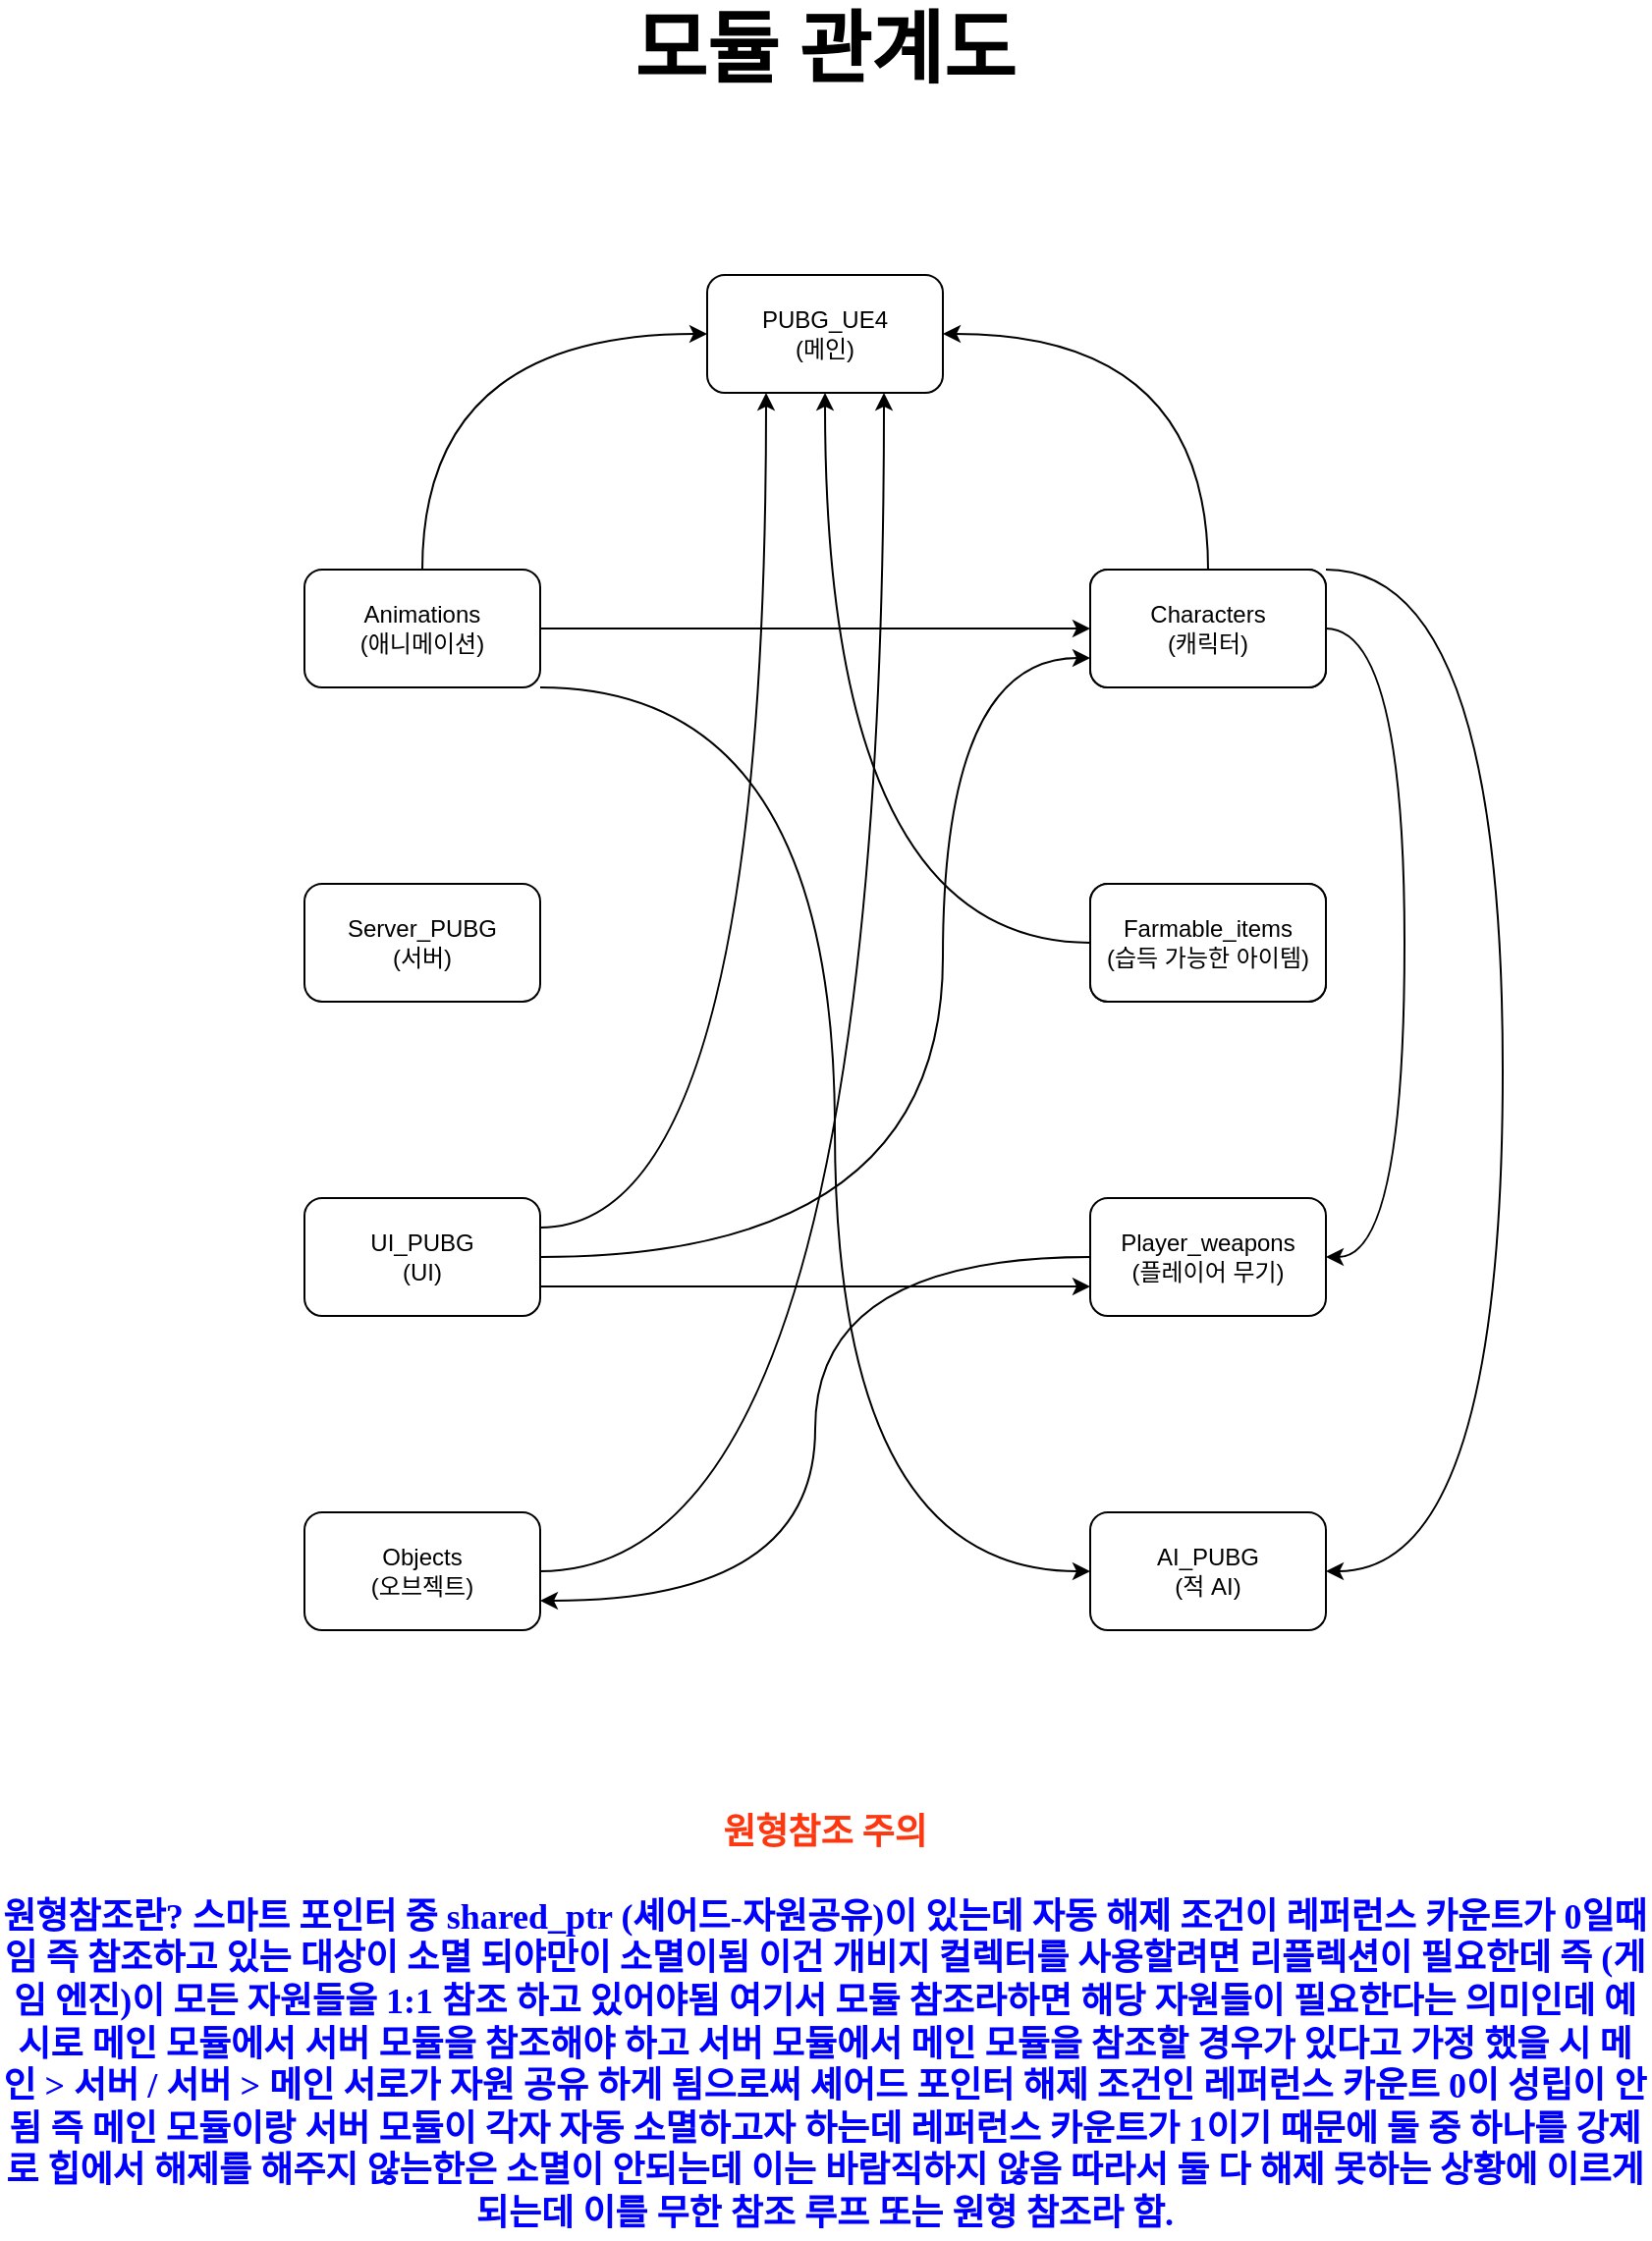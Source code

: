 <mxfile version="13.9.9" type="device" pages="3"><diagram id="HSA_gIGJEIVE7HK4OxJE" name="MODULE"><mxGraphModel dx="2062" dy="1222" grid="1" gridSize="10" guides="1" tooltips="1" connect="1" arrows="1" fold="1" page="1" pageScale="1" pageWidth="827" pageHeight="1169" math="0" shadow="0"><root><mxCell id="4ml-Y4aluVwrnUeJVNlk-0"/><mxCell id="4ml-Y4aluVwrnUeJVNlk-1" parent="4ml-Y4aluVwrnUeJVNlk-0"/><mxCell id="4ml-Y4aluVwrnUeJVNlk-3" value="PUBG_UE4&lt;br&gt;(메인)" style="rounded=1;whiteSpace=wrap;html=1;" parent="4ml-Y4aluVwrnUeJVNlk-1" vertex="1"><mxGeometry x="820" y="1200" width="120" height="60" as="geometry"/></mxCell><mxCell id="4ml-Y4aluVwrnUeJVNlk-4" value="모듈 관계도" style="text;html=1;strokeColor=none;fillColor=none;align=center;verticalAlign=middle;whiteSpace=wrap;rounded=0;fontSize=40;fontStyle=1;fontFamily=Times New Roman;" parent="4ml-Y4aluVwrnUeJVNlk-1" vertex="1"><mxGeometry x="770" y="1060" width="220" height="50" as="geometry"/></mxCell><mxCell id="4ml-Y4aluVwrnUeJVNlk-5" style="edgeStyle=orthogonalEdgeStyle;curved=1;rounded=0;orthogonalLoop=1;jettySize=auto;html=1;entryX=0;entryY=0.5;entryDx=0;entryDy=0;fontFamily=Times New Roman;fontSize=18;fontColor=#0000FF;" parent="4ml-Y4aluVwrnUeJVNlk-1" source="4ml-Y4aluVwrnUeJVNlk-8" target="4ml-Y4aluVwrnUeJVNlk-20" edge="1"><mxGeometry relative="1" as="geometry"/></mxCell><mxCell id="4ml-Y4aluVwrnUeJVNlk-6" style="edgeStyle=orthogonalEdgeStyle;curved=1;rounded=0;orthogonalLoop=1;jettySize=auto;html=1;exitX=1;exitY=1;exitDx=0;exitDy=0;entryX=0;entryY=0.5;entryDx=0;entryDy=0;fontFamily=Times New Roman;fontSize=18;fontColor=#0000FF;" parent="4ml-Y4aluVwrnUeJVNlk-1" source="4ml-Y4aluVwrnUeJVNlk-8" target="4ml-Y4aluVwrnUeJVNlk-10" edge="1"><mxGeometry relative="1" as="geometry"><Array as="points"><mxPoint x="885" y="1410"/><mxPoint x="885" y="1860"/></Array></mxGeometry></mxCell><mxCell id="4ml-Y4aluVwrnUeJVNlk-7" style="edgeStyle=orthogonalEdgeStyle;rounded=0;orthogonalLoop=1;jettySize=auto;html=1;exitX=0.5;exitY=0;exitDx=0;exitDy=0;entryX=0;entryY=0.5;entryDx=0;entryDy=0;curved=1;" parent="4ml-Y4aluVwrnUeJVNlk-1" source="4ml-Y4aluVwrnUeJVNlk-8" target="4ml-Y4aluVwrnUeJVNlk-3" edge="1"><mxGeometry relative="1" as="geometry"/></mxCell><mxCell id="4ml-Y4aluVwrnUeJVNlk-8" value="Animations&lt;br&gt;(애니메이션)" style="rounded=1;whiteSpace=wrap;html=1;" parent="4ml-Y4aluVwrnUeJVNlk-1" vertex="1"><mxGeometry x="615" y="1350" width="120" height="60" as="geometry"/></mxCell><mxCell id="4ml-Y4aluVwrnUeJVNlk-9" value="Characters&lt;br&gt;(캐릭터)" style="rounded=1;whiteSpace=wrap;html=1;" parent="4ml-Y4aluVwrnUeJVNlk-1" vertex="1"><mxGeometry x="1015" y="1350" width="120" height="60" as="geometry"/></mxCell><mxCell id="4ml-Y4aluVwrnUeJVNlk-10" value="AI_PUBG&lt;br&gt;(적 AI)" style="rounded=1;whiteSpace=wrap;html=1;" parent="4ml-Y4aluVwrnUeJVNlk-1" vertex="1"><mxGeometry x="1015" y="1830" width="120" height="60" as="geometry"/></mxCell><mxCell id="4ml-Y4aluVwrnUeJVNlk-11" style="edgeStyle=orthogonalEdgeStyle;rounded=0;orthogonalLoop=1;jettySize=auto;html=1;curved=1;entryX=0;entryY=0.75;entryDx=0;entryDy=0;" parent="4ml-Y4aluVwrnUeJVNlk-1" source="4ml-Y4aluVwrnUeJVNlk-12" target="4ml-Y4aluVwrnUeJVNlk-20" edge="1"><mxGeometry relative="1" as="geometry"><Array as="points"><mxPoint x="940" y="1700"/><mxPoint x="940" y="1395"/></Array><mxPoint x="1000" y="1390" as="targetPoint"/></mxGeometry></mxCell><mxCell id="1hS3_UhbX5M_jSPfBgks-1" style="edgeStyle=orthogonalEdgeStyle;curved=1;rounded=0;orthogonalLoop=1;jettySize=auto;html=1;exitX=1;exitY=0.75;exitDx=0;exitDy=0;entryX=0;entryY=0.75;entryDx=0;entryDy=0;" parent="4ml-Y4aluVwrnUeJVNlk-1" source="4ml-Y4aluVwrnUeJVNlk-12" target="4ml-Y4aluVwrnUeJVNlk-13" edge="1"><mxGeometry relative="1" as="geometry"/></mxCell><mxCell id="4XP3HslwgzGma-U7SZ7V-4" style="edgeStyle=orthogonalEdgeStyle;curved=1;rounded=0;orthogonalLoop=1;jettySize=auto;html=1;exitX=1;exitY=0.25;exitDx=0;exitDy=0;entryX=0.25;entryY=1;entryDx=0;entryDy=0;" parent="4ml-Y4aluVwrnUeJVNlk-1" source="4ml-Y4aluVwrnUeJVNlk-12" target="4ml-Y4aluVwrnUeJVNlk-3" edge="1"><mxGeometry relative="1" as="geometry"/></mxCell><mxCell id="4ml-Y4aluVwrnUeJVNlk-12" value="UI_PUBG&lt;br&gt;(UI)" style="rounded=1;whiteSpace=wrap;html=1;" parent="4ml-Y4aluVwrnUeJVNlk-1" vertex="1"><mxGeometry x="615" y="1670" width="120" height="60" as="geometry"/></mxCell><mxCell id="4XP3HslwgzGma-U7SZ7V-3" style="edgeStyle=orthogonalEdgeStyle;curved=1;rounded=0;orthogonalLoop=1;jettySize=auto;html=1;exitX=0;exitY=0.5;exitDx=0;exitDy=0;entryX=1;entryY=0.75;entryDx=0;entryDy=0;" parent="4ml-Y4aluVwrnUeJVNlk-1" source="4ml-Y4aluVwrnUeJVNlk-13" target="4XP3HslwgzGma-U7SZ7V-0" edge="1"><mxGeometry relative="1" as="geometry"/></mxCell><mxCell id="4ml-Y4aluVwrnUeJVNlk-13" value="Player_weapons&lt;br&gt;(플레이어 무기)" style="rounded=1;whiteSpace=wrap;html=1;" parent="4ml-Y4aluVwrnUeJVNlk-1" vertex="1"><mxGeometry x="1015" y="1670" width="120" height="60" as="geometry"/></mxCell><mxCell id="4ml-Y4aluVwrnUeJVNlk-14" value="Server_PUBG&lt;br&gt;(서버)" style="rounded=1;whiteSpace=wrap;html=1;" parent="4ml-Y4aluVwrnUeJVNlk-1" vertex="1"><mxGeometry x="615" y="1510" width="120" height="60" as="geometry"/></mxCell><mxCell id="4ml-Y4aluVwrnUeJVNlk-15" value="Farmable_items&lt;br&gt;(습득 가능한 아이템)" style="rounded=1;whiteSpace=wrap;html=1;" parent="4ml-Y4aluVwrnUeJVNlk-1" vertex="1"><mxGeometry x="1015" y="1510" width="120" height="60" as="geometry"/></mxCell><mxCell id="4ml-Y4aluVwrnUeJVNlk-16" value="&lt;font color=&quot;#ff370f&quot;&gt;원형참조 주의&lt;br&gt;&lt;br&gt;&lt;/font&gt;&lt;font color=&quot;#0000ff&quot;&gt;원형참조란? 스마트 포인터 중 shared_ptr (셰어드-자원공유)이 있는데 자동 해제 조건이 레퍼런스 카운트가 0일때임 즉 참조하고 있는 대상이 소멸 되야만이 소멸이됨 이건 개비지 컬렉터를 사용할려면 리플렉션이 필요한데 즉 (게임 엔진)이 모든 자원들을 1:1 참조 하고 있어야됨 여기서 모듈 참조라하면 해당 자원들이 필요한다는 의미인데 예시로 메인 모듈에서 서버 모듈을 참조해야 하고 서버 모듈에서 메인 모듈을 참조할 경우가 있다고 가정 했을 시 메인 &amp;gt; 서버 / 서버 &amp;gt; 메인 서로가 자원 공유 하게 됨으로써 셰어드 포인터 해제 조건인 레퍼런스 카운트 0이 성립이 안됨 즉 메인 모듈이랑 서버 모듈이 각자 자동 소멸하고자 하는데 레퍼런스 카운트가 1이기 때문에 둘 중 하나를 강제로 힙에서 해제를 해주지 않는한은 소멸이 안되는데 이는 바람직하지 않음 따라서 둘 다 해제 못하는 상황에 이르게 되는데 이를 무한 참조 루프 또는 원형 참조라 함.&lt;/font&gt;" style="text;html=1;strokeColor=none;fillColor=none;align=center;verticalAlign=middle;whiteSpace=wrap;rounded=0;fontSize=18;fontStyle=1;fontFamily=Times New Roman;" parent="4ml-Y4aluVwrnUeJVNlk-1" vertex="1"><mxGeometry x="460" y="1980" width="840" height="220" as="geometry"/></mxCell><mxCell id="4ml-Y4aluVwrnUeJVNlk-17" style="edgeStyle=orthogonalEdgeStyle;curved=1;rounded=0;orthogonalLoop=1;jettySize=auto;html=1;entryX=1;entryY=0.5;entryDx=0;entryDy=0;fontFamily=Times New Roman;fontSize=18;fontColor=#0000FF;exitX=0.5;exitY=0;exitDx=0;exitDy=0;" parent="4ml-Y4aluVwrnUeJVNlk-1" source="4ml-Y4aluVwrnUeJVNlk-20" target="4ml-Y4aluVwrnUeJVNlk-3" edge="1"><mxGeometry relative="1" as="geometry"><Array as="points"><mxPoint x="1075" y="1230"/></Array></mxGeometry></mxCell><mxCell id="4ml-Y4aluVwrnUeJVNlk-18" style="edgeStyle=orthogonalEdgeStyle;curved=1;rounded=0;orthogonalLoop=1;jettySize=auto;html=1;entryX=1;entryY=0.5;entryDx=0;entryDy=0;fontFamily=Times New Roman;fontSize=18;fontColor=#0000FF;exitX=1;exitY=0;exitDx=0;exitDy=0;" parent="4ml-Y4aluVwrnUeJVNlk-1" source="4ml-Y4aluVwrnUeJVNlk-20" target="4ml-Y4aluVwrnUeJVNlk-10" edge="1"><mxGeometry relative="1" as="geometry"><Array as="points"><mxPoint x="1225" y="1350"/><mxPoint x="1225" y="1860"/></Array></mxGeometry></mxCell><mxCell id="4ml-Y4aluVwrnUeJVNlk-19" style="edgeStyle=orthogonalEdgeStyle;curved=1;rounded=0;orthogonalLoop=1;jettySize=auto;html=1;exitX=1;exitY=0.5;exitDx=0;exitDy=0;entryX=1;entryY=0.5;entryDx=0;entryDy=0;fontFamily=Times New Roman;fontSize=18;fontColor=#0000FF;" parent="4ml-Y4aluVwrnUeJVNlk-1" source="4ml-Y4aluVwrnUeJVNlk-20" target="4ml-Y4aluVwrnUeJVNlk-13" edge="1"><mxGeometry relative="1" as="geometry"><Array as="points"><mxPoint x="1175" y="1380"/><mxPoint x="1175" y="1700"/></Array></mxGeometry></mxCell><mxCell id="4ml-Y4aluVwrnUeJVNlk-20" value="Characters&lt;br&gt;(캐릭터)" style="rounded=1;whiteSpace=wrap;html=1;" parent="4ml-Y4aluVwrnUeJVNlk-1" vertex="1"><mxGeometry x="1015" y="1350" width="120" height="60" as="geometry"/></mxCell><mxCell id="4ml-Y4aluVwrnUeJVNlk-21" style="edgeStyle=orthogonalEdgeStyle;curved=1;rounded=0;orthogonalLoop=1;jettySize=auto;html=1;entryX=0.5;entryY=1;entryDx=0;entryDy=0;fontFamily=Times New Roman;fontSize=18;fontColor=#0000FF;" parent="4ml-Y4aluVwrnUeJVNlk-1" source="4ml-Y4aluVwrnUeJVNlk-22" target="4ml-Y4aluVwrnUeJVNlk-3" edge="1"><mxGeometry relative="1" as="geometry"/></mxCell><mxCell id="4ml-Y4aluVwrnUeJVNlk-22" value="Farmable_items&lt;br&gt;(습득 가능한 아이템)" style="rounded=1;whiteSpace=wrap;html=1;" parent="4ml-Y4aluVwrnUeJVNlk-1" vertex="1"><mxGeometry x="1015" y="1510" width="120" height="60" as="geometry"/></mxCell><mxCell id="4XP3HslwgzGma-U7SZ7V-2" style="edgeStyle=orthogonalEdgeStyle;curved=1;rounded=0;orthogonalLoop=1;jettySize=auto;html=1;entryX=0.75;entryY=1;entryDx=0;entryDy=0;" parent="4ml-Y4aluVwrnUeJVNlk-1" source="4XP3HslwgzGma-U7SZ7V-0" target="4ml-Y4aluVwrnUeJVNlk-3" edge="1"><mxGeometry relative="1" as="geometry"/></mxCell><mxCell id="4XP3HslwgzGma-U7SZ7V-0" value="Objects&lt;br&gt;(오브젝트)" style="rounded=1;whiteSpace=wrap;html=1;" parent="4ml-Y4aluVwrnUeJVNlk-1" vertex="1"><mxGeometry x="615" y="1830" width="120" height="60" as="geometry"/></mxCell></root></mxGraphModel></diagram><diagram id="L9ezuEgp61Lx0JteerBj" name="CLASS"><mxGraphModel dx="6605" dy="4782" grid="1" gridSize="10" guides="1" tooltips="1" connect="1" arrows="1" fold="1" page="1" pageScale="1" pageWidth="827" pageHeight="1169" math="0" shadow="0"><root><mxCell id="0"/><mxCell id="1" parent="0"/><mxCell id="948XH8nhsmUs0F8oXBPk-1" value="플레이어 관련" style="text;align=center;fontStyle=1;verticalAlign=middle;spacingLeft=3;spacingRight=3;strokeColor=none;rotatable=0;points=[[0,0.5],[1,0.5]];portConstraint=eastwest;fontSize=40;fontFamily=맑은 고딕;" parent="1" vertex="1"><mxGeometry x="-508.5" width="190" height="50" as="geometry"/></mxCell><mxCell id="QxGGXNSLgqtZluJX520--1" value="&lt;p style=&quot;margin: 0px ; margin-top: 4px ; text-align: center&quot;&gt;&lt;b&gt;&amp;lt;&amp;lt; AWheeledVehiclePawn &amp;gt;&amp;gt;&lt;/b&gt;&lt;/p&gt;&lt;p style=&quot;margin: 0px ; margin-top: 4px ; text-align: center&quot;&gt;&lt;b&gt;ACoreVehicle&lt;/b&gt;&lt;/p&gt;&lt;hr size=&quot;1&quot;&gt;&lt;p style=&quot;margin: 0px ; margin-left: 4px&quot;&gt;# InstaDeformComp: UInstaDeformComponent*&lt;/p&gt;&lt;p style=&quot;margin: 0px ; margin-left: 4px&quot;&gt;# SpringArmComp: USpringArmComponent*&lt;/p&gt;&lt;p style=&quot;margin: 0px ; margin-left: 4px&quot;&gt;# CameraComp: UCameraComponent*&lt;/p&gt;&lt;p style=&quot;margin: 0px ; margin-left: 4px&quot;&gt;&lt;br&gt;&lt;/p&gt;&lt;p style=&quot;margin: 0px ; margin-left: 4px&quot;&gt;&amp;lt;&amp;lt; 문짝 위치 컴포넌트들 총 4개 &amp;gt;&amp;gt;&lt;/p&gt;&lt;p style=&quot;margin: 0px ; margin-left: 4px&quot;&gt;# First~FourthDoorPosComp: USceneComponent*&lt;/p&gt;&lt;p style=&quot;margin: 0px ; margin-left: 4px&quot;&gt;&lt;br&gt;&lt;/p&gt;&lt;p style=&quot;margin: 0px ; margin-left: 4px&quot;&gt;&amp;lt;&amp;lt; 좌석 위치 컴포넌트들 총 4개 &amp;gt;&amp;gt;&lt;/p&gt;&lt;p style=&quot;margin: 0px ; margin-left: 4px&quot;&gt;# First~FourthSeatPosComp: USceneComponent*&lt;/p&gt;&lt;p style=&quot;margin: 0px ; margin-left: 4px&quot;&gt;&lt;br&gt;&lt;/p&gt;&lt;p style=&quot;margin: 0px ; margin-left: 4px&quot;&gt;# MapSeatPos: TMap&amp;lt;ESeatType, FVector&amp;gt;&lt;/p&gt;&lt;p style=&quot;margin: 0px ; margin-left: 4px&quot;&gt;# MapDoorPos: TMap&amp;lt;ESeatType, FVector&amp;gt;&lt;/p&gt;&lt;p style=&quot;margin: 0px ; margin-left: 4px&quot;&gt;&amp;nbsp;// ESeatType::FIRST ~ NONE , false&lt;br&gt;&lt;/p&gt;&lt;p style=&quot;margin: 0px ; margin-left: 4px&quot;&gt;# mMapEmptySeat: TMap&amp;lt;ESeatType, bool&amp;gt;&lt;/p&gt;&lt;p style=&quot;margin: 0px ; margin-left: 4px&quot;&gt;# mpPlayer: ACustomPlayer*&lt;/p&gt;&lt;p style=&quot;margin: 0px ; margin-left: 4px&quot;&gt;# mVehicleData: FsVehicleData&lt;/p&gt;&lt;p style=&quot;margin: 0px ; margin-left: 4px&quot;&gt;# MKWHEELPATH: FString = 차량 바퀴 경로&lt;/p&gt;&lt;p style=&quot;margin: 0px ; margin-left: 4px&quot;&gt;# mMeshPath: FString = &quot;&quot;&lt;/p&gt;&lt;p style=&quot;margin: 0px ; margin-left: 4px&quot;&gt;# mCurrentPlayerCount: int = 0&lt;/p&gt;&lt;p style=&quot;margin: 0px ; margin-left: 4px&quot;&gt;# mbPlayerInFirstSeat: bool = false&lt;/p&gt;&lt;p style=&quot;margin: 0px ; margin-left: 4px&quot;&gt;&lt;br&gt;&lt;/p&gt;&lt;p style=&quot;margin: 0px ; margin-left: 4px&quot;&gt;+ InteractionWidgetComp: UWidgetComponent*&lt;/p&gt;&lt;p style=&quot;margin: 0px ; margin-left: 4px&quot;&gt;+ bCollided: bool = false&lt;/p&gt;&lt;hr size=&quot;1&quot;&gt;&lt;p style=&quot;margin: 0px ; margin-left: 4px&quot;&gt;+ ACoreVehicle(): ACoreVehicle&lt;/p&gt;&lt;p style=&quot;margin: 0px ; margin-left: 4px&quot;&gt;&lt;br&gt;&lt;/p&gt;&lt;p style=&quot;margin: 0px ; margin-left: 4px&quot;&gt;# Init(in EVehicleType): void&lt;/p&gt;&lt;p style=&quot;margin: 0px ; margin-left: 4px&quot;&gt;# InitCarPosComp(void): void&lt;/p&gt;&lt;p style=&quot;margin: 0px ; margin-left: 4px&quot;&gt;# InitCarPosData(void): void&lt;/p&gt;&lt;p style=&quot;margin: 0px ; margin-left: 4px&quot;&gt;# UpdateCarPosData(void): void&lt;/p&gt;&lt;p style=&quot;margin: 0px ; margin-left: 4px&quot;&gt;# InitCamera(void): void&lt;/p&gt;&lt;p style=&quot;margin: 0px ; margin-left: 4px&quot;&gt;# InitSkeletalMesh(void): void&lt;/p&gt;&lt;p style=&quot;margin: 0px ; margin-left: 4px&quot;&gt;# InitWheeledComp(void): void&lt;/p&gt;&lt;p style=&quot;margin: 0px ; margin-left: 4px&quot;&gt;&lt;br&gt;&lt;/p&gt;&lt;p style=&quot;margin: 0px ; margin-left: 4px&quot;&gt;# PlayerExit(void): void&lt;/p&gt;&lt;p style=&quot;margin: 0px ; margin-left: 4px&quot;&gt;# Accelerate(in float): void&lt;/p&gt;&lt;p style=&quot;margin: 0px ; margin-left: 4px&quot;&gt;# Brake(in float): void&lt;/p&gt;&lt;p style=&quot;margin: 0px ; margin-left: 4px&quot;&gt;# Handling(in float): void&lt;/p&gt;&lt;p style=&quot;margin: 0px ; margin-left: 4px&quot;&gt;# LookUp(in float): void&lt;/p&gt;&lt;p style=&quot;margin: 0px ; margin-left: 4px&quot;&gt;# Turn(in float): void&lt;/p&gt;&lt;p style=&quot;margin: 0px ; margin-left: 4px&quot;&gt;# CheckForDoorPos(void): void&lt;/p&gt;&lt;p style=&quot;margin: 0px ; margin-left: 4px&quot;&gt;# SetPlayerIntoSeat(void): void&lt;/p&gt;&lt;p style=&quot;margin: 0px ; margin-left: 4px&quot;&gt;# UpdatePlayerSeatLocation(in ESeatType): void&lt;/p&gt;&lt;p style=&quot;margin: 0px ; margin-left: 4px&quot;&gt;# ChangeToFirstSeat(void): void&lt;/p&gt;&lt;p style=&quot;margin: 0px ; margin-left: 4px&quot;&gt;# ChangeToSecondSeat(void): void&lt;/p&gt;&lt;p style=&quot;margin: 0px ; margin-left: 4px&quot;&gt;# ChangeToThirdSeat(void): void&lt;/p&gt;&lt;p style=&quot;margin: 0px ; margin-left: 4px&quot;&gt;# ChangeToFourthSeat(void): void&lt;/p&gt;&lt;p style=&quot;margin: 0px ; margin-left: 4px&quot;&gt;&lt;br&gt;&lt;/p&gt;&lt;p style=&quot;margin: 0px ; margin-left: 4px&quot;&gt;+ IsSeatAvailable(in ACustomPlayer*): bool&lt;/p&gt;" style="verticalAlign=top;align=left;overflow=fill;fontSize=12;fontFamily=Helvetica;html=1;fillColor=#dae8fc;strokeColor=#6c8ebf;" parent="1" vertex="1"><mxGeometry x="-1280" y="130" width="280" height="740" as="geometry"/></mxCell><mxCell id="QxGGXNSLgqtZluJX520--4" value="&lt;p style=&quot;margin: 0px ; margin-top: 4px ; text-align: center&quot;&gt;&lt;b&gt;&amp;lt;&amp;lt; AGameModeBase &amp;gt;&amp;gt;&lt;/b&gt;&lt;/p&gt;&lt;p style=&quot;margin: 0px ; margin-top: 4px ; text-align: center&quot;&gt;&lt;b&gt;ACustomGameModeBase&lt;/b&gt;&lt;/p&gt;&lt;hr size=&quot;1&quot;&gt;&lt;p style=&quot;margin: 0px ; margin-left: 4px&quot;&gt;&lt;br&gt;&lt;/p&gt;&lt;hr size=&quot;1&quot;&gt;&lt;p style=&quot;margin: 0px ; margin-left: 4px&quot;&gt;+ ACustomGameModeBase():&amp;nbsp;ACustomGameModeBase&lt;/p&gt;&lt;p style=&quot;margin: 0px ; margin-left: 4px&quot;&gt;&lt;br&gt;&lt;/p&gt;" style="verticalAlign=top;align=left;overflow=fill;fontSize=12;fontFamily=Helvetica;html=1;fillColor=#d5e8d4;strokeColor=#82b366;" parent="1" vertex="1"><mxGeometry x="-520" y="-1019" width="310" height="90" as="geometry"/></mxCell><mxCell id="QxGGXNSLgqtZluJX520--6" value="&lt;p style=&quot;margin: 0px ; margin-top: 4px ; text-align: center&quot;&gt;&lt;b&gt;&amp;lt;&amp;lt; ACharacter &amp;gt;&amp;gt;&lt;/b&gt;&lt;/p&gt;&lt;p style=&quot;margin: 0px ; margin-top: 4px ; text-align: center&quot;&gt;&lt;b&gt;ACustomPlayer&lt;/b&gt;&lt;/p&gt;&lt;hr size=&quot;1&quot;&gt;&lt;p style=&quot;margin: 0px ; margin-left: 4px&quot;&gt;- mpCustomGameInst: UCustomGameInstance*&lt;/p&gt;&lt;p style=&quot;margin: 0px ; margin-left: 4px&quot;&gt;- mpWeaponManager: AWeaponManager*&lt;/p&gt;&lt;p style=&quot;margin: 0px ; margin-left: 4px&quot;&gt;- mpCollidedWeapon: AActor*&amp;nbsp; &amp;nbsp; &amp;nbsp; &amp;nbsp;&amp;nbsp;&lt;/p&gt;&lt;p style=&quot;margin: 0px ; margin-left: 4px&quot;&gt;- mpCollidedVehicle: ACoreVehicle*&amp;nbsp; &amp;nbsp; &amp;nbsp; &amp;nbsp;&amp;nbsp;&lt;/p&gt;&lt;p style=&quot;margin: 0px ; margin-left: 4px&quot;&gt;- mpCollidedWeaponAttachment: ACoreAttachment*&lt;/p&gt;&lt;p style=&quot;margin: 0px ; margin-left: 4px&quot;&gt;- mpCollidedAmmoBox: ACoreAmmoBox*&lt;/p&gt;&lt;p style=&quot;margin: 0px ; margin-left: 4px&quot;&gt;&lt;br&gt;&lt;/p&gt;&lt;p style=&quot;margin: 0px ; margin-left: 4px&quot;&gt;- AudioComp: UAudioComponent*&lt;/p&gt;&lt;p style=&quot;margin: 0px ; margin-left: 4px&quot;&gt;- ParticleComp: UParticleSystemComponent*&lt;/p&gt;&lt;p style=&quot;margin: 0px ; margin-left: 4px&quot;&gt;&lt;br&gt;&lt;/p&gt;&lt;p style=&quot;margin: 0px ; margin-left: 4px&quot;&gt;- mDirectionUpDown: FVector&amp;nbsp; &amp;nbsp; &amp;nbsp; &amp;nbsp; &amp;nbsp; &amp;nbsp;&lt;/p&gt;&lt;p style=&quot;margin: 0px ; margin-left: 4px&quot;&gt;- mDirectionLeftRight: FVector&amp;nbsp;&lt;/p&gt;&lt;p style=&quot;margin: 0px ; margin-left: 4px&quot;&gt;- mSprintTime: float&amp;nbsp; &amp;nbsp; &amp;nbsp; &amp;nbsp; &amp;nbsp;&lt;/p&gt;&lt;p style=&quot;margin: 0px ; margin-left: 4px&quot;&gt;- mMaxSprintTime: float&amp;nbsp; &amp;nbsp; &amp;nbsp;&amp;nbsp;&lt;/p&gt;&lt;p style=&quot;margin: 0px ; margin-left: 4px&quot;&gt;- mSprintMultiplier: float&amp;nbsp; &amp;nbsp;&lt;/p&gt;&lt;p style=&quot;margin: 0px ; margin-left: 4px&quot;&gt;- mbMoving: bool&amp;nbsp; &amp;nbsp; &amp;nbsp; &amp;nbsp; &amp;nbsp; &amp;nbsp;&amp;nbsp;&lt;/p&gt;&lt;p style=&quot;margin: 0px ; margin-left: 4px&quot;&gt;- mbInteracting: bool&amp;nbsp; &amp;nbsp; &amp;nbsp; &amp;nbsp;&lt;/p&gt;&lt;p style=&quot;margin: 0px ; margin-left: 4px&quot;&gt;- mbInventoryOpened: bool&lt;/p&gt;&lt;p style=&quot;margin: 0px ; margin-left: 4px&quot;&gt;&lt;br&gt;&lt;/p&gt;&lt;p style=&quot;margin: 0px ; margin-left: 4px&quot;&gt;+ BP_DummyCharacter: TSubclassOf&amp;lt;ADummyCharacter&amp;gt;&lt;/p&gt;&lt;p style=&quot;margin: 0px ; margin-left: 4px&quot;&gt;+ pDummyCharacter: ADummyCharacter*&amp;nbsp; &amp;nbsp;&lt;/p&gt;&lt;p style=&quot;margin: 0px ; margin-left: 4px&quot;&gt;+ FPS_SpringArmComp: USpringArmComponent*&lt;/p&gt;&lt;p style=&quot;margin: 0px ; margin-left: 4px&quot;&gt;+ FPS_CameraComp: UCameraComponent*&lt;/p&gt;&lt;p style=&quot;margin: 0px ; margin-left: 4px&quot;&gt;+ TPS_SpringArmComp: USpringArmComponent*&lt;/p&gt;&lt;p style=&quot;margin: 0px ; margin-left: 4px&quot;&gt;+ TPS_CameraComp: UCameraComponent*&lt;/p&gt;&lt;p style=&quot;margin: 0px ; margin-left: 4px&quot;&gt;&lt;br&gt;&lt;/p&gt;&lt;p style=&quot;margin: 0px ; margin-left: 4px&quot;&gt;+ DeleOpenInventory: FDeleOpenInventory&lt;/p&gt;&lt;p style=&quot;margin: 0px ; margin-left: 4px&quot;&gt;+ DeleCloseInventory: FDeleCloseInventory&lt;/p&gt;&lt;p style=&quot;margin: 0px ; margin-left: 4px&quot;&gt;&lt;br&gt;&lt;/p&gt;&lt;p style=&quot;margin: 0px ; margin-left: 4px&quot;&gt;+ CurrentState: EPlayerState&lt;/p&gt;&lt;p style=&quot;margin: 0px ; margin-left: 4px&quot;&gt;+ CurrentOtherState: EPlayerOtherState = NONE&lt;/p&gt;&lt;p style=&quot;margin: 0px ; margin-left: 4px&quot;&gt;&lt;br&gt;&lt;/p&gt;&lt;p style=&quot;margin: 0px ; margin-left: 4px&quot;&gt;+ KMAXHEALTH: float = 100.f&amp;nbsp; &amp;nbsp; &amp;nbsp; &amp;nbsp; &amp;nbsp; &amp;nbsp;&lt;/p&gt;&lt;p style=&quot;margin: 0px ; margin-left: 4px&quot;&gt;+ CurrentHealth: float = 100.f&amp;nbsp; &amp;nbsp; &amp;nbsp; &amp;nbsp;&amp;nbsp;&lt;/p&gt;&lt;p style=&quot;margin: 0px ; margin-left: 4px&quot;&gt;+ CurrentInjuredHealth: float = 100.f&amp;nbsp;&lt;/p&gt;&lt;p style=&quot;margin: 0px ; margin-left: 4px&quot;&gt;+ CurrentOxygen: float = 1.f&amp;nbsp; &amp;nbsp; &amp;nbsp; &amp;nbsp;&amp;nbsp;&lt;/p&gt;&lt;p style=&quot;margin: 0px ; margin-left: 4px&quot;&gt;+ bAnimationPlaying: bool = false&amp;nbsp; &amp;nbsp;&amp;nbsp;&lt;/p&gt;&lt;p style=&quot;margin: 0px ; margin-left: 4px&quot;&gt;+ bAiming: bool = false&lt;/p&gt;&lt;p style=&quot;margin: 0px ; margin-left: 4px&quot;&gt;&lt;br&gt;&lt;/p&gt;&lt;p style=&quot;margin: 0px ; margin-left: 4px&quot;&gt;+ CurrentSeatType: ESeatType = NONE&lt;/p&gt;&lt;p style=&quot;margin: 0px ; margin-left: 4px&quot;&gt;+ bInVehicle: bool&amp;nbsp; &amp;nbsp; &amp;nbsp; &amp;nbsp; &amp;nbsp;&lt;/p&gt;&lt;hr size=&quot;1&quot;&gt;&lt;p style=&quot;margin: 0px ; margin-left: 4px&quot;&gt;&amp;lt;&amp;lt; 초기화 관련 함수들 &amp;gt;&amp;gt;&lt;/p&gt;&lt;p style=&quot;margin: 0px ; margin-left: 4px&quot;&gt;- InitPlayerSettings(void): void&lt;/p&gt;&lt;p style=&quot;margin: 0px ; margin-left: 4px&quot;&gt;- InitCameraComp(void): void&lt;/p&gt;&lt;p style=&quot;margin: 0px ; margin-left: 4px&quot;&gt;- InitMeshComp(void): void&lt;/p&gt;&lt;p style=&quot;margin: 0px ; margin-left: 4px&quot;&gt;- InitAudioComp(void): void&lt;/p&gt;&lt;p style=&quot;margin: 0px ; margin-left: 4px&quot;&gt;- InitAnimInstance(void): void&lt;/p&gt;&lt;p style=&quot;margin: 0px ; margin-left: 4px&quot;&gt;- InitParticleComp(void): void&lt;/p&gt;&lt;p style=&quot;margin: 0px ; margin-left: 4px&quot;&gt;&lt;br&gt;&lt;/p&gt;&lt;p style=&quot;margin: 0px ; margin-left: 4px&quot;&gt;&amp;lt;&amp;lt; 이동 관련 함수들 &amp;gt;&amp;gt;&lt;/p&gt;&lt;p style=&quot;margin: 0px ; margin-left: 4px&quot;&gt;- CheckIfMoving(void): void&lt;/p&gt;&lt;p style=&quot;margin: 0px ; margin-left: 4px&quot;&gt;- CheckNearObj(void): void&lt;/p&gt;&lt;p style=&quot;margin: 0px ; margin-left: 4px&quot;&gt;- CheckNearVehicle(void): void&lt;/p&gt;&lt;p style=&quot;margin: 0px ; margin-left: 4px&quot;&gt;- TryToInteract(void): void&lt;/p&gt;&lt;p style=&quot;margin: 0px ; margin-left: 4px&quot;&gt;- BeginInteract(void): void&lt;/p&gt;&lt;p style=&quot;margin: 0px ; margin-left: 4px&quot;&gt;- EndInteract(void): void&lt;/p&gt;&lt;p style=&quot;margin: 0px ; margin-left: 4px&quot;&gt;- CustomJump(void): void&lt;/p&gt;&lt;p style=&quot;margin: 0px ; margin-left: 4px&quot;&gt;- CustomCrouch(void): void&lt;/p&gt;&lt;p style=&quot;margin: 0px ; margin-left: 4px&quot;&gt;- Proning(void): void&lt;/p&gt;&lt;p style=&quot;margin: 0px ; margin-left: 4px&quot;&gt;- BeginSprint(void): void&lt;/p&gt;&lt;p style=&quot;margin: 0px ; margin-left: 4px&quot;&gt;- EndSprint(void): void&lt;/p&gt;&lt;p style=&quot;margin: 0px ; margin-left: 4px&quot;&gt;- MoveForwardBack(in float): void&lt;/p&gt;&lt;p style=&quot;margin: 0px ; margin-left: 4px&quot;&gt;- MoveLeftRight(in float): void&lt;/p&gt;&lt;p style=&quot;margin: 0px ; margin-left: 4px&quot;&gt;- LookUp(in float): void&lt;/p&gt;&lt;p style=&quot;margin: 0px ; margin-left: 4px&quot;&gt;- Turn(in float): void&lt;/p&gt;&lt;p style=&quot;margin: 0px ; margin-left: 4px&quot;&gt;&lt;br&gt;&lt;/p&gt;&lt;p style=&quot;margin: 0px ; margin-left: 4px&quot;&gt;&amp;lt;&amp;lt; UI 관련 &amp;gt;&amp;gt;&lt;/p&gt;&lt;p style=&quot;margin: 0px ; margin-left: 4px&quot;&gt;- OpenInventory(void): void&lt;/p&gt;&lt;p style=&quot;margin: 0px ; margin-left: 4px&quot;&gt;- UpdateHealth(void): void&lt;/p&gt;&lt;p style=&quot;margin: 0px ; margin-left: 4px&quot;&gt;&lt;br&gt;&lt;/p&gt;&lt;p style=&quot;margin: 0px ; margin-left: 4px&quot;&gt;&amp;lt;&amp;lt; 무기 관련 &amp;gt;&amp;gt;&lt;/p&gt;&lt;p style=&quot;margin: 0px ; margin-left: 4px&quot;&gt;- BeginShooting(void): void&lt;/p&gt;&lt;p style=&quot;margin: 0px ; margin-left: 4px&quot;&gt;- EndShooting(void): void&lt;/p&gt;&lt;p style=&quot;margin: 0px ; margin-left: 4px&quot;&gt;- Reload(void): void&lt;/p&gt;&lt;p style=&quot;margin: 0px ; margin-left: 4px&quot;&gt;- Aim(void): void&lt;/p&gt;&lt;p style=&quot;margin: 0px ; margin-left: 4px&quot;&gt;- ChangeShootMode(void): void&lt;/p&gt;&lt;p style=&quot;margin: 0px ; margin-left: 4px&quot;&gt;- SwapScrollingUp(void): void&lt;/p&gt;&lt;p style=&quot;margin: 0px ; margin-left: 4px&quot;&gt;- SwapScrollingDown(void): void&lt;/p&gt;&lt;p style=&quot;margin: 0px ; margin-left: 4px&quot;&gt;&amp;lt;&amp;lt; 5개 중 무기 장착 &amp;gt;&amp;gt;&lt;/p&gt;&lt;p style=&quot;margin: 0px ; margin-left: 4px&quot;&gt;- EquipFirstWeapon ~ EquipFifthWeapon(void): void&lt;/p&gt;&lt;p style=&quot;margin: 0px ; margin-left: 4px&quot;&gt;- CheckForWeapon(in EWeaponType, in FString): void&lt;/p&gt;&lt;p style=&quot;margin: 0px ; margin-left: 4px&quot;&gt;&lt;br&gt;&lt;/p&gt;&lt;p style=&quot;margin: 0px ; margin-left: 4px&quot;&gt;+ DealDmg(in float): void UFUNCTION&lt;/p&gt;&lt;p style=&quot;margin: 0px ; margin-left: 4px&quot;&gt;+ SetOtherState(in EPlayerOtherState): void UFUNCTION&lt;/p&gt;&lt;p style=&quot;margin: 0px ; margin-left: 4px&quot;&gt;+ GetWeaponManager(void): AWeaponManager*&lt;/p&gt;&lt;p style=&quot;margin: 0px ; margin-left: 4px&quot;&gt;+ GetCurrentWeapon(void): ACoreWeapon*&lt;/p&gt;&lt;p style=&quot;margin: 0px ; margin-left: 4px&quot;&gt;+ ExitFromVehicle(in FVector): void&lt;/p&gt;" style="verticalAlign=top;align=left;overflow=fill;fontSize=12;fontFamily=Helvetica;html=1;fillColor=#dae8fc;strokeColor=#6c8ebf;" parent="1" vertex="1"><mxGeometry x="-575" y="120" width="324" height="1280" as="geometry"/></mxCell><mxCell id="QxGGXNSLgqtZluJX520--7" value="&lt;p style=&quot;margin: 0px ; margin-top: 4px ; text-align: center&quot;&gt;&lt;b&gt;&amp;lt;&amp;lt; AActor &amp;gt;&amp;gt;&lt;/b&gt;&lt;/p&gt;&lt;p style=&quot;margin: 0px ; margin-top: 4px ; text-align: center&quot;&gt;&lt;b&gt;DummyCharacter&lt;/b&gt;&lt;br&gt;&lt;/p&gt;&lt;hr size=&quot;1&quot;&gt;&lt;p style=&quot;margin: 0px ; margin-left: 4px&quot;&gt;- mArrActorToShow: TArray&amp;lt;AActor*&amp;gt;&lt;/p&gt;&lt;p style=&quot;margin: 0px ; margin-left: 4px&quot;&gt;+ DummySkeletalMeshComp: USkeletalMeshComponent*&lt;/p&gt;&lt;p style=&quot;margin: 0px ; margin-left: 4px&quot;&gt;+ SceneCaptureComp: USceneCaptureComponent2D*&lt;/p&gt;&lt;hr size=&quot;1&quot;&gt;&lt;p style=&quot;margin: 0px ; margin-left: 4px&quot;&gt;+ ADummyCharacter(void): ADummyCharacter&lt;/p&gt;&lt;p style=&quot;margin: 0px ; margin-left: 4px&quot;&gt;&lt;br&gt;&lt;/p&gt;&lt;p style=&quot;margin: 0px ; margin-left: 4px&quot;&gt;&amp;lt;&amp;lt; 생성 관련 함수 &amp;gt;&amp;gt;&lt;/p&gt;&lt;p style=&quot;margin: 0px ; margin-left: 4px&quot;&gt;- InitMeshComp(void): void&lt;/p&gt;&lt;p style=&quot;margin: 0px ; margin-left: 4px&quot;&gt;- InitAnimInstance(void): void&lt;/p&gt;&lt;p style=&quot;margin: 0px ; margin-left: 4px&quot;&gt;- InitRenderTarget(void): void&lt;/p&gt;&lt;p style=&quot;margin: 0px ; margin-left: 4px&quot;&gt;- InitWeaponUI(void): void&lt;/p&gt;&lt;p style=&quot;margin: 0px ; margin-left: 4px&quot;&gt;&lt;br&gt;&lt;/p&gt;&lt;p style=&quot;margin: 0px ; margin-left: 4px&quot;&gt;- UpdateWeapon(void): void&lt;/p&gt;" style="verticalAlign=top;align=left;overflow=fill;fontSize=12;fontFamily=Helvetica;html=1;fillColor=#ffe6cc;strokeColor=#d79b00;" parent="1" vertex="1"><mxGeometry x="-131" y="645" width="321" height="230" as="geometry"/></mxCell><mxCell id="QxGGXNSLgqtZluJX520--10" value="" style="endArrow=diamondThin;endFill=1;endSize=24;html=1;entryX=1;entryY=0.5;entryDx=0;entryDy=0;" parent="1" source="QxGGXNSLgqtZluJX520--7" target="QxGGXNSLgqtZluJX520--6" edge="1"><mxGeometry width="160" relative="1" as="geometry"><mxPoint x="-160" y="737.5" as="sourcePoint"/><mxPoint x="-140" y="738" as="targetPoint"/></mxGeometry></mxCell><mxCell id="QxGGXNSLgqtZluJX520--11" value="1" style="edgeLabel;html=1;align=center;verticalAlign=middle;resizable=0;points=[];" parent="QxGGXNSLgqtZluJX520--10" vertex="1" connectable="0"><mxGeometry x="-0.871" y="-1" relative="1" as="geometry"><mxPoint x="8" y="-9" as="offset"/></mxGeometry></mxCell><mxCell id="IlAlIxvG663iJKUreEcI-1" value="메인 코어 관련" style="text;align=center;fontStyle=1;verticalAlign=middle;spacingLeft=3;spacingRight=3;strokeColor=none;rotatable=0;points=[[0,0.5],[1,0.5]];portConstraint=eastwest;fontSize=40;fontFamily=맑은 고딕;" parent="1" vertex="1"><mxGeometry x="-460" y="-1169" width="190" height="50" as="geometry"/></mxCell><mxCell id="Z_5u6L8vk1PFrR2QMwFI-3" value="&lt;p style=&quot;margin:0px;margin-top:4px;text-align:center;&quot;&gt;&lt;b&gt;Class&lt;/b&gt;&lt;/p&gt;&lt;hr size=&quot;1&quot;/&gt;&lt;p style=&quot;margin:0px;margin-left:4px;&quot;&gt;+ field: Type&lt;/p&gt;&lt;hr size=&quot;1&quot;/&gt;&lt;p style=&quot;margin:0px;margin-left:4px;&quot;&gt;+ method(): Type&lt;/p&gt;" style="verticalAlign=top;align=left;overflow=fill;fontSize=12;fontFamily=Helvetica;html=1;" parent="1" vertex="1"><mxGeometry x="490" y="-510" width="160" height="90" as="geometry"/></mxCell><mxCell id="Z_5u6L8vk1PFrR2QMwFI-4" value="&lt;p style=&quot;margin: 0px ; margin-top: 4px ; text-align: center&quot;&gt;&lt;b&gt;Class&lt;/b&gt;&lt;/p&gt;&lt;hr size=&quot;1&quot;&gt;&lt;p style=&quot;margin: 0px ; margin-left: 4px&quot;&gt;+ field: Type&lt;/p&gt;" style="verticalAlign=top;align=left;overflow=fill;fontSize=12;fontFamily=Helvetica;html=1;fillColor=#fff2cc;strokeColor=#d6b656;" parent="1" vertex="1"><mxGeometry x="-65" y="-520" width="160" height="90" as="geometry"/></mxCell><mxCell id="Z_5u6L8vk1PFrR2QMwFI-5" value="&lt;p style=&quot;margin: 0px ; margin-top: 4px ; text-align: center&quot;&gt;&lt;b&gt;&amp;lt;&amp;lt; FTableRowBase &amp;gt;&amp;gt;&lt;/b&gt;&lt;/p&gt;&lt;p style=&quot;margin: 0px ; margin-top: 4px ; text-align: center&quot;&gt;&lt;b&gt;FsWeaponData&lt;/b&gt;&lt;/p&gt;&lt;hr size=&quot;1&quot;&gt;&lt;p style=&quot;margin: 0px ; margin-left: 4px&quot;&gt;+ Type: FString&lt;/p&gt;&lt;p style=&quot;margin: 0px ; margin-left: 4px&quot;&gt;+ GroupType: FString&lt;/p&gt;&lt;p style=&quot;margin: 0px ; margin-left: 4px&quot;&gt;+ BulletType: FString&lt;/p&gt;&lt;p style=&quot;margin: 0px ; margin-left: 4px&quot;&gt;+ Description: FString&lt;/p&gt;&lt;p style=&quot;margin: 0px ; margin-left: 4px&quot;&gt;+ MeshPath: FString&lt;/p&gt;&lt;p style=&quot;margin: 0px ; margin-left: 4px&quot;&gt;+ IconPath: FString&lt;/p&gt;&lt;p style=&quot;margin: 0px ; margin-left: 4px&quot;&gt;+ SlotIconPath: FString&lt;/p&gt;&lt;p style=&quot;margin: 0px ; margin-left: 4px&quot;&gt;+ BulletMeshPath: FString&lt;/p&gt;&lt;p style=&quot;margin: 0px ; margin-left: 4px&quot;&gt;+ MagMeshPath: FString&lt;/p&gt;&lt;p style=&quot;margin: 0px ; margin-left: 4px&quot;&gt;+ ColliderSize: FVector&lt;/p&gt;&lt;p style=&quot;margin: 0px ; margin-left: 4px&quot;&gt;+ ColliderPos: FVector&lt;/p&gt;&lt;p style=&quot;margin: 0px ; margin-left: 4px&quot;&gt;+ MaxBulletCount: int&lt;/p&gt;&lt;p style=&quot;margin: 0px ; margin-left: 4px&quot;&gt;+ Damage: int&lt;/p&gt;&lt;p style=&quot;margin: 0px ; margin-left: 4px&quot;&gt;+ bUnderliend: bool&lt;/p&gt;&lt;p style=&quot;margin: 0px ; margin-left: 4px&quot;&gt;&lt;br&gt;&lt;/p&gt;&lt;p style=&quot;margin: 0px ; margin-left: 4px&quot;&gt;+&amp;nbsp;BulletBP_path: FString&lt;/p&gt;&lt;p style=&quot;margin: 0px ; margin-left: 4px&quot;&gt;+ MaxBulletCount: int&lt;/p&gt;&lt;p style=&quot;margin: 0px ; margin-left: 4px&quot;&gt;+ BulletCount: int&lt;/p&gt;" style="verticalAlign=top;align=left;overflow=fill;fontSize=12;fontFamily=Helvetica;html=1;fillColor=#fff2cc;strokeColor=#d6b656;" parent="1" vertex="1"><mxGeometry x="-440" y="-430" width="150" height="300" as="geometry"/></mxCell><mxCell id="Z_5u6L8vk1PFrR2QMwFI-6" value="&lt;p style=&quot;margin: 0px ; margin-top: 4px ; text-align: center&quot;&gt;&lt;b&gt;&amp;lt;&amp;lt; AActor &amp;gt;&amp;gt;&lt;/b&gt;&lt;/p&gt;&lt;p style=&quot;margin: 0px ; margin-top: 4px ; text-align: center&quot;&gt;&lt;b&gt;ASoundManager&lt;/b&gt;&lt;/p&gt;&lt;hr size=&quot;1&quot;&gt;&lt;p style=&quot;margin: 0px ; margin-left: 4px&quot;&gt;-&amp;nbsp;mkSoundPath: FString = 사운드 경로&lt;/p&gt;&lt;p style=&quot;margin: 0px ; margin-left: 4px&quot;&gt;&lt;br&gt;&lt;/p&gt;&lt;p style=&quot;margin: 0px ; margin-left: 4px&quot;&gt;+&amp;nbsp;pArrShotSound: TArray&amp;lt;USoundBase*&amp;gt;&lt;/p&gt;&lt;p style=&quot;margin: 0px ; margin-left: 4px&quot;&gt;+ pEmptyAmmoSound: USoundBase*&lt;/p&gt;&lt;p style=&quot;margin: 0px ; margin-left: 4px&quot;&gt;+ pReloadSound: USoundBase*&lt;/p&gt;&lt;p style=&quot;margin: 0px ; margin-left: 4px&quot;&gt;&lt;br&gt;&lt;/p&gt;&lt;p style=&quot;margin: 0px ; margin-left: 4px&quot;&gt;+ pClaymoreSound: USoundBase*&lt;/p&gt;&lt;p style=&quot;margin: 0px ; margin-left: 4px&quot;&gt;+ pFragmentationSound: USoundBase*&lt;/p&gt;&lt;p style=&quot;margin: 0px ; margin-left: 4px&quot;&gt;+ pIlluminationSound: USoundBase*&lt;/p&gt;&lt;p style=&quot;margin: 0px ; margin-left: 4px&quot;&gt;+ pMolotovSound: USoundBase*&lt;/p&gt;&lt;p style=&quot;margin: 0px ; margin-left: 4px&quot;&gt;+ pSmokeSound: USoundBase*&lt;/p&gt;&lt;p style=&quot;margin: 0px ; margin-left: 4px&quot;&gt;+ pStickSound: USoundBase*&lt;/p&gt;&lt;p style=&quot;margin: 0px ; margin-left: 4px&quot;&gt;&lt;br&gt;&lt;/p&gt;&lt;p style=&quot;margin: 0px ; margin-left: 4px&quot;&gt;+ pItemFarmSound: USoundBase*&lt;/p&gt;&lt;p style=&quot;margin: 0px ; margin-left: 4px&quot;&gt;+ pWeaponPickupSound: USoundBase*&lt;/p&gt;&lt;p style=&quot;margin: 0px ; margin-left: 4px&quot;&gt;+ pWeaponSwapSound: USoundBase*&lt;/p&gt;&lt;p style=&quot;margin: 0px ; margin-left: 4px&quot;&gt;&lt;br&gt;&lt;/p&gt;&lt;p style=&quot;margin: 0px ; margin-left: 4px&quot;&gt;+ arrPlayerStateSound: TArray&amp;lt;USoundBase*&amp;gt;&lt;/p&gt;&lt;hr size=&quot;1&quot;&gt;&lt;p style=&quot;margin: 0px ; margin-left: 4px&quot;&gt;+ ASoundManager(): ASoundManager&lt;/p&gt;&lt;p style=&quot;margin: 0px ; margin-left: 4px&quot;&gt;&lt;br&gt;&lt;/p&gt;&lt;p style=&quot;margin: 0px ; margin-left: 4px&quot;&gt;- InitWeaponAudio(void): void&lt;/p&gt;&lt;p style=&quot;margin: 0px ; margin-left: 4px&quot;&gt;- InitPlayerAudio(void): void&lt;/p&gt;&lt;p style=&quot;margin: 0px ; margin-left: 4px&quot;&gt;&lt;br&gt;&lt;/p&gt;&lt;p style=&quot;margin: 0px ; margin-left: 4px&quot;&gt;+ PlayPlayerSound(in UAudioComponent*, in SoundType): void&lt;/p&gt;&lt;p style=&quot;margin: 0px ; margin-left: 4px&quot;&gt;+ PlayPlayerEffectSound(in int): void&lt;/p&gt;&lt;p style=&quot;margin: 0px ; margin-left: 4px&quot;&gt;+ PlayGunSound(in FVector, in EWeaponSoundType, in int = 0): void&lt;/p&gt;&lt;p style=&quot;margin: 0px ; margin-left: 4px&quot;&gt;+ GETEXPLOSIVESOUNDBASE(in int): USoundBase*&lt;/p&gt;" style="verticalAlign=top;align=left;overflow=fill;fontSize=12;fontFamily=Helvetica;html=1;fillColor=#f8cecc;strokeColor=#b85450;gradientColor=#ea6b66;" parent="1" vertex="1"><mxGeometry x="-90" y="-1090" width="380" height="440" as="geometry"/></mxCell><mxCell id="Z_5u6L8vk1PFrR2QMwFI-7" value="&lt;p style=&quot;margin: 0px ; margin-top: 4px ; text-align: center&quot;&gt;&lt;b&gt;&amp;lt;&amp;lt; FTableRowBase &amp;gt;&amp;gt;&lt;/b&gt;&lt;/p&gt;&lt;p style=&quot;margin: 0px ; margin-top: 4px ; text-align: center&quot;&gt;&lt;b&gt;FsVehicleData&lt;/b&gt;&lt;/p&gt;&lt;hr size=&quot;1&quot;&gt;&lt;p style=&quot;margin: 0px ; margin-left: 4px&quot;&gt;+ Type: FString&lt;/p&gt;&lt;p style=&quot;margin: 0px ; margin-left: 4px&quot;&gt;+ MeshPath: FString&lt;/p&gt;&lt;p style=&quot;margin: 0px ; margin-left: 4px&quot;&gt;+ AudioPath: FString&lt;/p&gt;&lt;p style=&quot;margin: 0px ; margin-left: 4px&quot;&gt;&lt;br&gt;&lt;/p&gt;&lt;p style=&quot;margin: 0px ; margin-left: 4px&quot;&gt;+ CameraLocation: FVector&lt;/p&gt;&lt;p style=&quot;margin: 0px ; margin-left: 4px&quot;&gt;+ CameraRotation: FVector&lt;/p&gt;&lt;p style=&quot;margin: 0px ; margin-left: 4px&quot;&gt;&lt;br&gt;&lt;/p&gt;&lt;p style=&quot;margin: 0px ; margin-left: 4px&quot;&gt;&amp;lt;&amp;lt;각각 4개씩&amp;gt;&amp;gt;&lt;/p&gt;&lt;p style=&quot;margin: 0px ; margin-left: 4px&quot;&gt;+ SeatLocation1~4: FVector&amp;nbsp; &amp;nbsp;&amp;nbsp;&lt;/p&gt;&lt;p style=&quot;margin: 0px ; margin-left: 4px&quot;&gt;+ SeatCameraLocation1~4: FVector&amp;nbsp;&lt;/p&gt;&lt;p style=&quot;margin: 0px ; margin-left: 4px&quot;&gt;+ MaxSeater: int&lt;/p&gt;&lt;p style=&quot;margin: 0px ; margin-left: 4px&quot;&gt;+ Durability: int&lt;/p&gt;&lt;p style=&quot;margin: 0px ; margin-left: 4px&quot;&gt;+ Speed: int&lt;/p&gt;&lt;p style=&quot;margin: 0px ; margin-left: 4px&quot;&gt;&lt;br&gt;&lt;/p&gt;&lt;p style=&quot;margin: 0px ; margin-left: 4px&quot;&gt;- AnimInstancePath: FString&lt;/p&gt;&lt;p style=&quot;margin: 0px ; margin-left: 4px&quot;&gt;- ArrPlayerSeatPos: std::pair&amp;lt;FVector, FVector&amp;gt;[4]&lt;/p&gt;" style="verticalAlign=top;align=left;overflow=fill;fontSize=12;fontFamily=Helvetica;html=1;fillColor=#fff2cc;strokeColor=#d6b656;" parent="1" vertex="1"><mxGeometry x="-240" y="-370" width="280" height="280" as="geometry"/></mxCell><mxCell id="Z_5u6L8vk1PFrR2QMwFI-9" value="&lt;p style=&quot;margin: 0px ; margin-top: 4px ; text-align: center&quot;&gt;&lt;b&gt;&amp;lt;&amp;lt; Enum &amp;gt;&amp;gt;&lt;/b&gt;&lt;/p&gt;&lt;p style=&quot;margin: 0px ; margin-top: 4px ; text-align: center&quot;&gt;&lt;b&gt;EWeaponType&lt;/b&gt;&lt;br&gt;&lt;/p&gt;&lt;hr size=&quot;1&quot;&gt;&lt;p style=&quot;margin: 0px ; margin-left: 4px&quot;&gt;FIRST = 1&lt;/p&gt;&lt;p style=&quot;margin: 0px ; margin-left: 4px&quot;&gt;SECOND&lt;/p&gt;&lt;p style=&quot;margin: 0px ; margin-left: 4px&quot;&gt;PISTOL&lt;/p&gt;&lt;p style=&quot;margin: 0px ; margin-left: 4px&quot;&gt;MELEE&lt;/p&gt;&lt;p style=&quot;margin: 0px ; margin-left: 4px&quot;&gt;THROWABLE&lt;/p&gt;&lt;p style=&quot;margin: 0px ; margin-left: 4px&quot;&gt;NONE&lt;/p&gt;" style="verticalAlign=top;align=left;overflow=fill;fontSize=12;fontFamily=Helvetica;html=1;fillColor=#e1d5e7;strokeColor=#9673a6;" parent="1" vertex="1"><mxGeometry x="810" y="-115" width="90" height="140" as="geometry"/></mxCell><mxCell id="Z_5u6L8vk1PFrR2QMwFI-10" value="&lt;p style=&quot;margin: 0px ; margin-top: 4px ; text-align: center&quot;&gt;&lt;b&gt;&amp;lt;&amp;lt; Enum &amp;gt;&amp;gt;&lt;/b&gt;&lt;/p&gt;&lt;p style=&quot;margin: 0px ; margin-top: 4px ; text-align: center&quot;&gt;&lt;b&gt;EGunType&lt;/b&gt;&lt;br&gt;&lt;/p&gt;&lt;hr size=&quot;1&quot;&gt;&lt;p style=&quot;margin: 0px ; margin-left: 4px&quot;&gt;C7&lt;/p&gt;&lt;p style=&quot;margin: 0px ; margin-left: 4px&quot;&gt;LS80&lt;/p&gt;&lt;p style=&quot;margin: 0px ; margin-left: 4px&quot;&gt;M1&lt;/p&gt;&lt;p style=&quot;margin: 0px ; margin-left: 4px&quot;&gt;KAROS&lt;/p&gt;&lt;p style=&quot;margin: 0px ; margin-left: 4px&quot;&gt;ROGER_LR220&lt;/p&gt;&lt;p style=&quot;margin: 0px ; margin-left: 4px&quot;&gt;DOUBLE_BARREL&lt;/p&gt;&lt;p style=&quot;margin: 0px ; margin-left: 4px&quot;&gt;SK12&lt;/p&gt;&lt;p style=&quot;margin: 0px ; margin-left: 4px&quot;&gt;EON&lt;/p&gt;&lt;p style=&quot;margin: 0px ; margin-left: 4px&quot;&gt;PX_70&lt;/p&gt;&lt;p style=&quot;margin: 0px ; margin-left: 4px&quot;&gt;AYAKASHI&lt;/p&gt;&lt;p style=&quot;margin: 0px ; margin-left: 4px&quot;&gt;VSS&lt;/p&gt;&lt;p style=&quot;margin: 0px ; margin-left: 4px&quot;&gt;RPG_17&lt;/p&gt;&lt;p style=&quot;margin: 0px ; margin-left: 4px&quot;&gt;CROSSBOW&lt;/p&gt;&lt;p style=&quot;margin: 0px ; margin-left: 4px&quot;&gt;GUN_MAX&lt;/p&gt;&lt;div&gt;&lt;br&gt;&lt;/div&gt;" style="verticalAlign=top;align=left;overflow=fill;fontSize=12;fontFamily=Helvetica;html=1;fillColor=#e1d5e7;strokeColor=#9673a6;" parent="1" vertex="1"><mxGeometry x="620" y="-330" width="110" height="250" as="geometry"/></mxCell><mxCell id="Z_5u6L8vk1PFrR2QMwFI-11" value="&lt;p style=&quot;margin: 0px ; margin-top: 4px ; text-align: center&quot;&gt;&lt;b&gt;&amp;lt;&amp;lt; Enum &amp;gt;&amp;gt;&lt;/b&gt;&lt;/p&gt;&lt;p style=&quot;margin: 0px ; margin-top: 4px ; text-align: center&quot;&gt;&lt;b&gt;&lt;br&gt;&lt;/b&gt;&lt;/p&gt;&lt;hr size=&quot;1&quot;&gt;&lt;p style=&quot;margin: 0px ; margin-left: 4px&quot;&gt;+ field: Type&lt;/p&gt;" style="verticalAlign=top;align=left;overflow=fill;fontSize=12;fontFamily=Helvetica;html=1;fillColor=#e1d5e7;strokeColor=#9673a6;" parent="1" vertex="1"><mxGeometry x="940" y="-530" width="160" height="90" as="geometry"/></mxCell><mxCell id="Z_5u6L8vk1PFrR2QMwFI-12" value="&lt;p style=&quot;margin: 0px ; margin-top: 4px ; text-align: center&quot;&gt;&lt;b&gt;&amp;lt;&amp;lt; Enum &amp;gt;&amp;gt;&lt;/b&gt;&lt;/p&gt;&lt;p style=&quot;margin: 0px ; margin-top: 4px ; text-align: center&quot;&gt;&lt;b&gt;&lt;br&gt;&lt;/b&gt;&lt;/p&gt;&lt;hr size=&quot;1&quot;&gt;&lt;p style=&quot;margin: 0px ; margin-left: 4px&quot;&gt;+ field: Type&lt;/p&gt;" style="verticalAlign=top;align=left;overflow=fill;fontSize=12;fontFamily=Helvetica;html=1;fillColor=#e1d5e7;strokeColor=#9673a6;" parent="1" vertex="1"><mxGeometry x="1110" y="-450" width="160" height="90" as="geometry"/></mxCell><mxCell id="Z_5u6L8vk1PFrR2QMwFI-13" value="&lt;p style=&quot;margin: 0px ; margin-top: 4px ; text-align: center&quot;&gt;&lt;b&gt;&amp;lt;&amp;lt; Enum &amp;gt;&amp;gt;&lt;/b&gt;&lt;/p&gt;&lt;p style=&quot;margin: 0px ; margin-top: 4px ; text-align: center&quot;&gt;&lt;b&gt;EGunShootType&lt;/b&gt;&lt;br&gt;&lt;/p&gt;&lt;hr size=&quot;1&quot;&gt;&lt;p style=&quot;margin: 0px ; margin-left: 4px&quot;&gt;SINGLE&lt;/p&gt;&lt;p style=&quot;margin: 0px ; margin-left: 4px&quot;&gt;BURST&lt;/p&gt;&lt;p style=&quot;margin: 0px ; margin-left: 4px&quot;&gt;CONSECUTIVE&lt;/p&gt;&lt;p style=&quot;margin: 0px ; margin-left: 4px&quot;&gt;MAX&lt;/p&gt;&lt;div&gt;&lt;br&gt;&lt;/div&gt;" style="verticalAlign=top;align=left;overflow=fill;fontSize=12;fontFamily=Helvetica;html=1;fillColor=#e1d5e7;strokeColor=#9673a6;" parent="1" vertex="1"><mxGeometry x="980" y="-120" width="100" height="107.5" as="geometry"/></mxCell><mxCell id="Z_5u6L8vk1PFrR2QMwFI-14" value="&lt;p style=&quot;margin: 0px ; margin-top: 4px ; text-align: center&quot;&gt;&lt;b&gt;&amp;lt;&amp;lt; Enum &amp;gt;&amp;gt;&lt;/b&gt;&lt;/p&gt;&lt;p style=&quot;margin: 0px ; margin-top: 4px ; text-align: center&quot;&gt;&lt;b&gt;EMeleeWeaponType&lt;/b&gt;&lt;br&gt;&lt;/p&gt;&lt;hr size=&quot;1&quot;&gt;&lt;p style=&quot;margin: 0px ; margin-left: 4px&quot;&gt;PAN&amp;nbsp;= (int)THROWABLE_MAX&lt;/p&gt;&lt;p style=&quot;margin: 0px ; margin-left: 4px&quot;&gt;KNIFE&lt;/p&gt;&lt;p style=&quot;margin: 0px ; margin-left: 4px&quot;&gt;MELEE_MAX&lt;/p&gt;&lt;div&gt;&lt;br&gt;&lt;/div&gt;" style="verticalAlign=top;align=left;overflow=fill;fontSize=12;fontFamily=Helvetica;html=1;fillColor=#e1d5e7;strokeColor=#9673a6;" parent="1" vertex="1"><mxGeometry x="960" y="-260" width="180" height="90" as="geometry"/></mxCell><mxCell id="Z_5u6L8vk1PFrR2QMwFI-15" value="&lt;p style=&quot;margin: 0px ; margin-top: 4px ; text-align: center&quot;&gt;&lt;b&gt;&amp;lt;&amp;lt; Enum &amp;gt;&amp;gt;&lt;/b&gt;&lt;/p&gt;&lt;p style=&quot;margin: 0px ; margin-top: 4px ; text-align: center&quot;&gt;&lt;b&gt;EThrowableWeaponType&lt;/b&gt;&lt;br&gt;&lt;/p&gt;&lt;hr size=&quot;1&quot;&gt;&lt;p style=&quot;margin: 0px ; margin-left: 4px&quot;&gt;FRAGMENTATION1&lt;/p&gt;&lt;p style=&quot;margin: 0px ; margin-left: 4px&quot;&gt;FRAGMENTATION2&lt;/p&gt;&lt;p style=&quot;margin: 0px ; margin-left: 4px&quot;&gt;ILLUMINATION&lt;/p&gt;&lt;p style=&quot;margin: 0px ; margin-left: 4px&quot;&gt;GRAY_SMOKE&lt;/p&gt;&lt;p style=&quot;margin: 0px ; margin-left: 4px&quot;&gt;RED_SMOKE&lt;/p&gt;&lt;p style=&quot;margin: 0px ; margin-left: 4px&quot;&gt;STICK&lt;/p&gt;&lt;p style=&quot;margin: 0px ; margin-left: 4px&quot;&gt;MOLOTOV&lt;/p&gt;&lt;p style=&quot;margin: 0px ; margin-left: 4px&quot;&gt;CLAYMORE&lt;/p&gt;&lt;p style=&quot;margin: 0px ; margin-left: 4px&quot;&gt;THROWABLE_MAX&lt;/p&gt;&lt;div&gt;&lt;br&gt;&lt;/div&gt;" style="verticalAlign=top;align=left;overflow=fill;fontSize=12;fontFamily=Helvetica;html=1;fillColor=#e1d5e7;strokeColor=#9673a6;" parent="1" vertex="1"><mxGeometry x="755" y="-330" width="150" height="180" as="geometry"/></mxCell><mxCell id="Z_5u6L8vk1PFrR2QMwFI-17" value="&lt;p style=&quot;margin: 0px ; margin-top: 4px ; text-align: center&quot;&gt;&lt;b&gt;&amp;lt;&amp;lt; FTableRowBase &amp;gt;&amp;gt;&lt;/b&gt;&lt;/p&gt;&lt;p style=&quot;margin: 0px ; margin-top: 4px ; text-align: center&quot;&gt;&lt;b&gt;FsWeaponBulletData&lt;/b&gt;&lt;br&gt;&lt;/p&gt;&lt;hr size=&quot;1&quot;&gt;&lt;p style=&quot;margin: 0px ; margin-left: 4px&quot;&gt;+ Type: FString&lt;/p&gt;&lt;p style=&quot;margin: 0px ; margin-left: 4px&quot;&gt;+ MeshType: FString&lt;/p&gt;&lt;p style=&quot;margin: 0px ; margin-left: 4px&quot;&gt;+ Count: int&lt;/p&gt;&lt;p style=&quot;margin: 0px ; margin-left: 4px&quot;&gt;+ Description: FString&lt;/p&gt;" style="verticalAlign=top;align=left;overflow=fill;fontSize=12;fontFamily=Helvetica;html=1;fillColor=#fff2cc;strokeColor=#d6b656;" parent="1" vertex="1"><mxGeometry x="130" y="-350" width="130" height="110" as="geometry"/></mxCell><mxCell id="Z_5u6L8vk1PFrR2QMwFI-18" value="&lt;p style=&quot;margin: 0px ; margin-top: 4px ; text-align: center&quot;&gt;&lt;b&gt;&amp;lt;&amp;lt; FTableRowBase &amp;gt;&amp;gt;&lt;/b&gt;&lt;/p&gt;&lt;p style=&quot;margin: 0px ; margin-top: 4px ; text-align: center&quot;&gt;&lt;b&gt;FsWeaponAttachmentData&lt;/b&gt;&lt;/p&gt;&lt;hr size=&quot;1&quot;&gt;&lt;p style=&quot;margin: 0px ; margin-left: 4px&quot;&gt;+ Type: FString&lt;/p&gt;&lt;p style=&quot;margin: 0px ; margin-left: 4px&quot;&gt;+ GroupType: FString&lt;/p&gt;&lt;p style=&quot;margin: 0px ; margin-left: 4px&quot;&gt;+ WeaponMatchType: FString&lt;/p&gt;&lt;p style=&quot;margin: 0px ; margin-left: 4px&quot;&gt;+ MeshPath: FString&lt;/p&gt;&lt;p style=&quot;margin: 0px ; margin-left: 4px&quot;&gt;+ Description: FString&lt;/p&gt;" style="verticalAlign=top;align=left;overflow=fill;fontSize=12;fontFamily=Helvetica;html=1;fillColor=#fff2cc;strokeColor=#d6b656;" parent="1" vertex="1"><mxGeometry x="130" y="-530" width="170" height="120" as="geometry"/></mxCell><mxCell id="Z_5u6L8vk1PFrR2QMwFI-19" value="&lt;p style=&quot;margin: 0px ; margin-top: 4px ; text-align: center&quot;&gt;&lt;b&gt;&amp;lt;&amp;lt; AActor &amp;gt;&amp;gt;&lt;/b&gt;&lt;/p&gt;&lt;p style=&quot;margin: 0px ; margin-top: 4px ; text-align: center&quot;&gt;&lt;b&gt;ABaseInteraction&lt;/b&gt;&lt;/p&gt;&lt;hr size=&quot;1&quot;&gt;&lt;p style=&quot;margin: 0px ; margin-left: 4px&quot;&gt;# WidgetComp: UWidgetComponent*&lt;/p&gt;&lt;p style=&quot;margin: 0px ; margin-left: 4px&quot;&gt;+ ColliderComp: UBoxComponent*&amp;nbsp; &amp;nbsp; &amp;nbsp;&amp;nbsp;&lt;/p&gt;&lt;p style=&quot;margin: 0px ; margin-left: 4px&quot;&gt;+ StaticMeshComp: UStaticMeshComponent*&amp;nbsp; &amp;nbsp;&lt;/p&gt;&lt;p style=&quot;margin: 0px ; margin-left: 4px&quot;&gt;+ SkeletalMeshComp: USkeletalMeshComponent*&amp;nbsp;&lt;/p&gt;&lt;p style=&quot;margin: 0px ; margin-left: 4px&quot;&gt;+ ParticleComp: UParticleSystemComponent*&amp;nbsp; &amp;nbsp; &amp;nbsp; &amp;nbsp;&lt;/p&gt;&lt;p style=&quot;margin: 0px ; margin-left: 4px&quot;&gt;+ Particle: UParticleSystem*&lt;/p&gt;&lt;p style=&quot;margin: 0px ; margin-left: 4px&quot;&gt;+ ObjectGroupType: FString&amp;nbsp; &amp;nbsp; &amp;nbsp; &amp;nbsp; &amp;nbsp;&amp;nbsp;&lt;/p&gt;&lt;p style=&quot;margin: 0px ; margin-left: 4px&quot;&gt;+ ObjectType: FString&amp;nbsp; &amp;nbsp; &amp;nbsp;&amp;nbsp;&lt;/p&gt;&lt;p style=&quot;margin: 0px ; margin-left: 4px&quot;&gt;+ UI_index: int&amp;nbsp; &amp;nbsp; &amp;nbsp; &amp;nbsp;&amp;nbsp;&lt;/p&gt;&lt;p style=&quot;margin: 0px ; margin-left: 4px&quot;&gt;+ bPlayerNear: bool&amp;nbsp; &amp;nbsp; &amp;nbsp;&lt;/p&gt;&lt;p style=&quot;margin: 0px ; margin-left: 4px&quot;&gt;+ CurrentItemTex: UTexture*&lt;/p&gt;&lt;hr size=&quot;1&quot;&gt;&lt;p style=&quot;margin: 0px ; margin-left: 4px&quot;&gt;+ ABaseInteraction(void): ABaseInteraction&lt;/p&gt;&lt;p style=&quot;margin: 0px ; margin-left: 4px&quot;&gt;&lt;br&gt;&lt;/p&gt;&lt;p style=&quot;margin: 0px ; margin-left: 4px&quot;&gt;# InitComponents(void): void&lt;/p&gt;&lt;p style=&quot;margin: 0px ; margin-left: 4px&quot;&gt;# InitInteractionUI(void): void&lt;/p&gt;&lt;p style=&quot;margin: 0px ; margin-left: 4px&quot;&gt;# AttachComponents(void): void&lt;/p&gt;&lt;p style=&quot;margin: 0px ; margin-left: 4px&quot;&gt;# SetCollisionSettingsForObjects(void): void&lt;/p&gt;&lt;p style=&quot;margin: 0px ; margin-left: 4px&quot;&gt;# InitStaticMesh(in FString): void&lt;/p&gt;&lt;p style=&quot;margin: 0px ; margin-left: 4px&quot;&gt;# InitSkeletalMesh(in FString): void&lt;/p&gt;&lt;p style=&quot;margin: 0px ; margin-left: 4px&quot;&gt;# InitParticleSystem(in FString): void {virtual}&lt;/p&gt;&lt;p style=&quot;margin: 0px ; margin-left: 4px&quot;&gt;&lt;br&gt;&lt;/p&gt;&lt;p style=&quot;margin: 0px ; margin-left: 4px&quot;&gt;&amp;lt;&amp;lt; 게터 세터 &amp;gt;&amp;gt;&lt;/p&gt;&lt;p style=&quot;margin: 0px ; margin-left: 4px&quot;&gt;+ GETSTATICMESH(void): UStaticMesh*&lt;/p&gt;&lt;p style=&quot;margin: 0px ; margin-left: 4px&quot;&gt;+ GETSKELETALMESH(void): USkeletalMesh*&lt;/p&gt;&lt;p style=&quot;margin: 0px ; margin-left: 4px&quot;&gt;+ SetStaticMesh(in UStaticMesh*): void&lt;/p&gt;&lt;p style=&quot;margin: 0px ; margin-left: 4px&quot;&gt;+ SetSkeletalMesh(in USkeletalMesh*): void&lt;/p&gt;&lt;p style=&quot;margin: 0px ; margin-left: 4px&quot;&gt;&lt;br&gt;&lt;/p&gt;&lt;p style=&quot;margin: 0px ; margin-left: 4px&quot;&gt;&amp;lt;&amp;lt; 그 외 함수들 &amp;gt;&amp;gt;&lt;/p&gt;&lt;p style=&quot;margin: 0px ; margin-left: 4px&quot;&gt;+ DestroyComponentsForUI(void): void&lt;/p&gt;&lt;p style=&quot;margin: 0px ; margin-left: 4px&quot;&gt;+ SetForDummyCharacter(void): void&lt;/p&gt;&lt;p style=&quot;margin: 0px ; margin-left: 4px&quot;&gt;+ ChangeCollisionSettings(in bool): void&lt;/p&gt;&lt;p style=&quot;margin: 0px ; margin-left: 4px&quot;&gt;+ AttachToMesh(in USceneComponent*, in FString): void&lt;/p&gt;&lt;p style=&quot;margin: 0px ; margin-left: 4px&quot;&gt;+ Detach(in FTransform): void&lt;/p&gt;" style="verticalAlign=top;align=left;overflow=fill;fontSize=12;fontFamily=Helvetica;html=1;fillColor=#dae8fc;strokeColor=#6c8ebf;gradientColor=#7ea6e0;" parent="1" vertex="1"><mxGeometry x="-1120" y="-1200" width="310" height="524" as="geometry"/></mxCell><mxCell id="Z_5u6L8vk1PFrR2QMwFI-21" value="&lt;p style=&quot;margin: 0px ; margin-top: 4px ; text-align: center&quot;&gt;&lt;b&gt;ACoreThrowableWeapon&lt;/b&gt;&lt;/p&gt;&lt;hr size=&quot;1&quot;&gt;&lt;p style=&quot;margin: 0px ; margin-left: 4px&quot;&gt;- mpCustomGameInstance: UCustomGameInstance*&lt;/p&gt;&lt;p style=&quot;margin: 0px ; margin-left: 4px&quot;&gt;- mWaitHandle: FTimerHandle&lt;/p&gt;&lt;p style=&quot;margin: 0px ; margin-left: 4px&quot;&gt;- mbPlayed: bool&lt;/p&gt;&lt;p style=&quot;margin: 0px ; margin-left: 4px&quot;&gt;&lt;br&gt;&lt;/p&gt;&lt;p style=&quot;margin: 0px ; margin-left: 4px&quot;&gt;+ GrenadeEndPos: FVector&lt;/p&gt;&lt;p style=&quot;margin: 0px ; margin-left: 4px&quot;&gt;+ bThrowed: bool&lt;/p&gt;&lt;p style=&quot;margin: 0px ; margin-left: 4px&quot;&gt;&lt;br&gt;&lt;/p&gt;&lt;p style=&quot;margin: 0px ; margin-left: 4px&quot;&gt;# mExplosionEvent: FDeleExplosionEvent&lt;/p&gt;&lt;p style=&quot;margin: 0px ; margin-left: 4px&quot;&gt;+ SphereComp: USphereComponent*&lt;/p&gt;&lt;p style=&quot;margin: 0px ; margin-left: 4px&quot;&gt;+ ProjectileMovementComp: UProjectileMovementComponent*&lt;/p&gt;&lt;p style=&quot;margin: 0px ; margin-left: 4px&quot;&gt;+ GrenadeParticleComp: UParticleSystemComponent*&lt;/p&gt;&lt;p style=&quot;margin: 0px ; margin-left: 4px&quot;&gt;+ RadialForceComp: URadialForceComponent*&lt;/p&gt;&lt;p style=&quot;margin: 0px ; margin-left: 4px&quot;&gt;+ WeaponData: FsOtherWeaponData&lt;/p&gt;&lt;p style=&quot;margin: 0px ; margin-left: 4px&quot;&gt;+ WeaponType: EThrowableWeaponType&lt;/p&gt;&lt;p style=&quot;margin: 0px ; margin-left: 4px&quot;&gt;+ GrenadeEndPos: FVector&lt;/p&gt;&lt;p style=&quot;margin: 0px ; margin-left: 4px&quot;&gt;+ bThrowed: bool&lt;/p&gt;&lt;hr size=&quot;1&quot;&gt;&lt;p style=&quot;margin: 0px ; margin-left: 4px&quot;&gt;+ ACoreThrowableWeapon(void): ACoreThrowableWeapon&lt;/p&gt;&lt;p style=&quot;margin: 0px ; margin-left: 4px&quot;&gt;+ ACoreThrowableWeapon(in EThrowableWeaponType):&lt;/p&gt;&lt;p style=&quot;margin: 0px ; margin-left: 4px&quot;&gt;ACoreThrowableWeapon&lt;/p&gt;&lt;p style=&quot;margin: 0px ; margin-left: 4px&quot;&gt;+ operator=(inout ACoreThrowableWeapon&amp;amp;): ACoreThrowableWeapon&amp;amp;&lt;/p&gt;&lt;p style=&quot;margin: 0px ; margin-left: 4px&quot;&gt;&lt;br&gt;&lt;/p&gt;&lt;p style=&quot;margin: 0px ; margin-left: 4px&quot;&gt;# InitParticleSystem(in FString): void {override}&lt;/p&gt;&lt;p style=&quot;margin: 0px ; margin-left: 4px&quot;&gt;# InitProjectileMovementComp(void): void&lt;/p&gt;&lt;p style=&quot;margin: 0px ; margin-left: 4px&quot;&gt;# InitMesh(void): void&lt;/p&gt;&lt;p style=&quot;margin: 0px ; margin-left: 4px&quot;&gt;# InitSphereComp(void): void&lt;/p&gt;&lt;p style=&quot;margin: 0px ; margin-left: 4px&quot;&gt;# InitRadialForce(void): void&lt;/p&gt;&lt;p style=&quot;margin: 0px ; margin-left: 4px&quot;&gt;# BindExplosionFunc(void): void&lt;/p&gt;&lt;p style=&quot;margin: 0px ; margin-left: 4px&quot;&gt;# IsPlayerInRadius(void): void&lt;/p&gt;&lt;p style=&quot;margin: 0px ; margin-left: 4px&quot;&gt;&lt;br&gt;&lt;/p&gt;&lt;p style=&quot;margin: 0px ; margin-left: 4px&quot;&gt;+ Setup(in ACoreThrowableWeapon*): void&lt;/p&gt;&lt;p style=&quot;margin: 0px ; margin-left: 4px&quot;&gt;+ Throw(in FVector): void&lt;/p&gt;" style="verticalAlign=top;align=left;overflow=fill;fontSize=12;fontFamily=Helvetica;html=1;gradientColor=#97d077;fillColor=#d5e8d4;strokeColor=#82b366;" parent="1" vertex="1"><mxGeometry x="-1165.62" y="-580" width="401.25" height="480" as="geometry"/></mxCell><mxCell id="Z_5u6L8vk1PFrR2QMwFI-22" value="&lt;p style=&quot;margin: 0px ; margin-top: 4px ; text-align: center&quot;&gt;&lt;b&gt;ACoreWeapon&lt;/b&gt;&lt;/p&gt;&lt;hr size=&quot;1&quot;&gt;&lt;p style=&quot;margin: 0px ; margin-left: 4px&quot;&gt;- mTimerHandle: FTimerHandle&lt;/p&gt;&lt;p style=&quot;margin: 0px ; margin-left: 4px&quot;&gt;- MK_RELOAD_TIME: float = 2.f&lt;/p&gt;&lt;p style=&quot;margin: 0px ; margin-left: 4px&quot;&gt;- mCurrentReloadTime: float&lt;/p&gt;&lt;p style=&quot;margin: 0px ; margin-left: 4px&quot;&gt;- mCurrentShootTime: float&lt;/p&gt;&lt;p style=&quot;margin: 0px ; margin-left: 4px&quot;&gt;- mBurstCount: int&lt;/p&gt;&lt;p style=&quot;margin: 0px ; margin-left: 4px&quot;&gt;- mbReloading: bool&lt;span&gt;&#9;&lt;/span&gt;&amp;nbsp;&lt;/p&gt;&lt;p style=&quot;margin: 0px ; margin-left: 4px&quot;&gt;- mbChangedShootType: bool&amp;nbsp;&lt;/p&gt;&lt;p style=&quot;margin: 0px ; margin-left: 4px&quot;&gt;&lt;br&gt;&lt;/p&gt;&lt;p style=&quot;margin: 0px ; margin-left: 4px&quot;&gt;+ BP_Bullet: TSubclassOf&amp;lt; ACoreBullet &amp;gt;&lt;/p&gt;&lt;p style=&quot;margin: 0px ; margin-left: 4px&quot;&gt;+ WeaponData: FsWeaponData&lt;/p&gt;&lt;p style=&quot;margin: 0px ; margin-left: 4px&quot;&gt;+ WeaponType: EGunType&amp;nbsp;&lt;/p&gt;&lt;p style=&quot;margin: 0px ; margin-left: 4px&quot;&gt;+ ShootType: EGunShootType&lt;/p&gt;&lt;p style=&quot;margin: 0px ; margin-left: 4px&quot;&gt;&lt;br&gt;&lt;/p&gt;&lt;p style=&quot;margin: 0px ; margin-left: 4px&quot;&gt;+ CurrentBarrel: ACoreBarrel*&lt;/p&gt;&lt;p style=&quot;margin: 0px ; margin-left: 4px&quot;&gt;+ CurrentForend: ACoreForend*&lt;/p&gt;&lt;p style=&quot;margin: 0px ; margin-left: 4px&quot;&gt;+ CurrentGrip: ACoreGrip*&lt;/p&gt;&lt;p style=&quot;margin: 0px ; margin-left: 4px&quot;&gt;+ CurrentSight: ACoreSight*&amp;nbsp;&lt;/p&gt;&lt;p style=&quot;margin: 0px ; margin-left: 4px&quot;&gt;+ CurrentStock: ACoreStock*&lt;/p&gt;&lt;p style=&quot;margin: 0px ; margin-left: 4px&quot;&gt;&lt;br&gt;&lt;/p&gt;&lt;p style=&quot;margin: 0px ; margin-left: 4px&quot;&gt;+ bInInventory: bool = false&lt;/p&gt;&lt;hr size=&quot;1&quot;&gt;&lt;p style=&quot;margin: 0px ; margin-left: 4px&quot;&gt;# Init(in EGunType): void&lt;/p&gt;&lt;p style=&quot;margin: 0px ; margin-left: 4px&quot;&gt;# InitBullet(void): void&lt;/p&gt;&lt;p style=&quot;margin: 0px ; margin-left: 4px&quot;&gt;# UpdateParticleSystem(void): void&lt;/p&gt;&lt;p style=&quot;margin: 0px ; margin-left: 4px&quot;&gt;&lt;br&gt;&lt;/p&gt;# PlaySound(in EWeaponSoundType): void&lt;br&gt;# CheckReloading(in float): void&lt;br&gt;# FireBullet(void): void&lt;br&gt;# ResetBulletCount(void): void&lt;br&gt;&lt;br&gt;&lt;div&gt;+ Reload(void): void&lt;/div&gt;&lt;div&gt;+ ChangeShootMode(void): void&lt;/div&gt;&lt;div&gt;+ ChangeShootMode(void): void&lt;/div&gt;&lt;div&gt;+ GetNextShootType(): EGunShootType const&lt;/div&gt;&lt;div&gt;+ GetMaxShootType(): EGunShootType const&lt;/div&gt;&lt;div&gt;+ GetShootTypeStr(void): FString const&lt;/div&gt;" style="verticalAlign=top;align=left;overflow=fill;fontSize=12;fontFamily=Helvetica;html=1;gradientColor=#97d077;fillColor=#d5e8d4;strokeColor=#82b366;" parent="1" vertex="1"><mxGeometry x="-1450" y="-580" width="250" height="540" as="geometry"/></mxCell><mxCell id="Z_5u6L8vk1PFrR2QMwFI-25" value="Extends" style="endArrow=block;endSize=16;endFill=0;html=1;fontFamily=맑은 고딕;exitX=0.5;exitY=0;exitDx=0;exitDy=0;entryX=0.5;entryY=1;entryDx=0;entryDy=0;" parent="1" source="Z_5u6L8vk1PFrR2QMwFI-21" target="Z_5u6L8vk1PFrR2QMwFI-19" edge="1"><mxGeometry width="160" relative="1" as="geometry"><mxPoint x="-950" y="-490" as="sourcePoint"/><mxPoint x="-880" y="-520" as="targetPoint"/></mxGeometry></mxCell><mxCell id="Z_5u6L8vk1PFrR2QMwFI-26" value="Extends" style="endArrow=block;endSize=16;endFill=0;html=1;fontFamily=맑은 고딕;exitX=0.5;exitY=0;exitDx=0;exitDy=0;entryX=0;entryY=1;entryDx=0;entryDy=0;" parent="1" source="Z_5u6L8vk1PFrR2QMwFI-22" target="Z_5u6L8vk1PFrR2QMwFI-19" edge="1"><mxGeometry width="160" relative="1" as="geometry"><mxPoint x="-1190" y="-464" as="sourcePoint"/><mxPoint x="-1190" y="-570" as="targetPoint"/></mxGeometry></mxCell><mxCell id="Z_5u6L8vk1PFrR2QMwFI-27" value="&lt;p style=&quot;margin: 0px ; margin-top: 4px ; text-align: center&quot;&gt;&lt;b&gt;ACoreMeleeWeapon&lt;/b&gt;&lt;/p&gt;&lt;hr size=&quot;1&quot;&gt;&lt;p style=&quot;margin: 0px ; margin-left: 4px&quot;&gt;+ field: Type&lt;/p&gt;&lt;hr size=&quot;1&quot;&gt;&lt;p style=&quot;margin: 0px ; margin-left: 4px&quot;&gt;+ method(): Type&lt;/p&gt;" style="verticalAlign=top;align=left;overflow=fill;fontSize=12;fontFamily=Helvetica;html=1;gradientColor=#97d077;fillColor=#d5e8d4;strokeColor=#82b366;" parent="1" vertex="1"><mxGeometry x="-735" y="-580" width="160" height="90" as="geometry"/></mxCell><mxCell id="Z_5u6L8vk1PFrR2QMwFI-28" value="Extends" style="endArrow=block;endSize=16;endFill=0;html=1;fontFamily=맑은 고딕;exitX=0.5;exitY=0;exitDx=0;exitDy=0;entryX=1;entryY=1;entryDx=0;entryDy=0;" parent="1" source="Z_5u6L8vk1PFrR2QMwFI-27" target="Z_5u6L8vk1PFrR2QMwFI-19" edge="1"><mxGeometry width="160" relative="1" as="geometry"><mxPoint x="-660" y="-570" as="sourcePoint"/><mxPoint x="-660" y="-666" as="targetPoint"/></mxGeometry></mxCell><mxCell id="Va_uJH2KEYi_nBWCQ9Fr-1" value="&lt;p style=&quot;margin: 0px ; margin-top: 4px ; text-align: center&quot;&gt;&lt;b&gt;&amp;lt;&amp;lt; AActor &amp;gt;&amp;gt;&lt;/b&gt;&lt;/p&gt;&lt;p style=&quot;margin: 0px ; margin-top: 4px ; text-align: center&quot;&gt;&lt;b&gt;AUI_manager&lt;/b&gt;&lt;/p&gt;&lt;hr size=&quot;1&quot;&gt;&lt;p style=&quot;margin: 0px ; margin-left: 4px&quot;&gt;&lt;u&gt;+ MapPlayerIcon: TMap&amp;lt;int, UTexture*&amp;gt;&lt;/u&gt;&lt;/p&gt;&lt;p style=&quot;margin: 0px ; margin-left: 4px&quot;&gt;&lt;u&gt;+ MapMainWeaponIcon: TMap&amp;lt;int, UMaterial*&amp;gt;&amp;nbsp;&lt;/u&gt;&lt;/p&gt;&lt;p style=&quot;margin: 0px ; margin-left: 4px&quot;&gt;&lt;u&gt;+ MapWeaponIcon: TMap&amp;lt;int, UTexture*&amp;gt;&amp;nbsp;&amp;nbsp;&lt;/u&gt;&lt;/p&gt;&lt;p style=&quot;margin: 0px ; margin-left: 4px&quot;&gt;&lt;u&gt;+ MapOtherWeaponIcon: TMap&amp;lt;int, UTexture*&amp;gt;&amp;nbsp;&amp;nbsp;&lt;/u&gt;&lt;/p&gt;&lt;p style=&quot;margin: 0px ; margin-left: 4px&quot;&gt;&lt;u&gt;+ MapWeaponAttachmentIcon: TMap&amp;lt;int, UTexture*&amp;gt;&amp;nbsp;&amp;nbsp;&lt;/u&gt;&lt;/p&gt;&lt;p style=&quot;margin: 0px ; margin-left: 4px&quot;&gt;&lt;u&gt;+ MapAmmoBoxIcon: TMap&amp;lt;int, UTexture*&amp;gt;&lt;/u&gt;&lt;/p&gt;&lt;p style=&quot;margin: 0px ; margin-left: 4px&quot;&gt;&lt;u&gt;&lt;br&gt;&lt;/u&gt;&lt;/p&gt;&lt;p style=&quot;margin: 0px ; margin-left: 4px&quot;&gt;- mPlayerUI_BP: TSubclassOf&amp;lt;UPlayerUI&amp;gt;&lt;/p&gt;&lt;p style=&quot;margin: 0px ; margin-left: 4px&quot;&gt;- mpPlayer_UI: UPlayerUI*&lt;/p&gt;&lt;p style=&quot;margin: 0px ; margin-left: 4px&quot;&gt;- mPlayerEffectUI_BP: TSubclassOf&amp;lt;UPlayerEffectUI&amp;gt;&lt;/p&gt;&lt;p style=&quot;margin: 0px ; margin-left: 4px&quot;&gt;- mInteractionWidgetBP: TSubclassOf&amp;lt;UUserWidget&amp;gt;&lt;/p&gt;&lt;p style=&quot;margin: 0px ; margin-left: 4px&quot;&gt;&lt;/p&gt;&lt;p style=&quot;margin: 0px ; margin-left: 4px&quot;&gt;- MK_ARR_SHOOT_TYPE: TArray&amp;lt;FString&amp;gt; =&amp;nbsp;&lt;/p&gt;&lt;p style=&quot;margin: 0px ; margin-left: 4px&quot;&gt;{&quot;SingleShot&quot;, &quot;BurstShot&quot;, &quot;ConsecutiveShot&quot;}&lt;/p&gt;&lt;p style=&quot;margin: 0px ; margin-left: 4px&quot;&gt;&lt;br&gt;&lt;/p&gt;&lt;p style=&quot;margin: 0px ; margin-left: 4px&quot;&gt;+&amp;nbsp;pInventoryManager:&amp;nbsp;AInventoryManager*&lt;/p&gt;&lt;p style=&quot;margin: 0px ; margin-left: 4px&quot;&gt;+&amp;nbsp;pPlayerEffect_UI:&amp;nbsp;UPlayerEffectUI*&lt;/p&gt;&lt;hr size=&quot;1&quot;&gt;&lt;p style=&quot;margin: 0px ; margin-left: 4px&quot;&gt;&lt;u&gt;+ GetTexture2D(in FsSlotItemData): UTexture2D*&lt;br&gt;&lt;/u&gt;&lt;/p&gt;&lt;p style=&quot;margin: 0px ; margin-left: 4px&quot;&gt;&lt;u&gt;+ GetTexture2D(in int, in FString): UTexture2D*&lt;/u&gt;&lt;/p&gt;&lt;p style=&quot;margin: 0px ; margin-left: 4px&quot;&gt;&lt;u&gt;+ GetMaterial(in int): UMaterial*&lt;/u&gt;&lt;/p&gt;&lt;p style=&quot;margin: 0px ; margin-left: 4px&quot;&gt;&lt;br&gt;&lt;/p&gt;&lt;p style=&quot;margin: 0px ; margin-left: 4px&quot;&gt;&amp;lt;&amp;lt; 초기화 관련 &amp;gt;&amp;gt;&lt;/p&gt;&lt;p style=&quot;margin: 0px ; margin-left: 4px&quot;&gt;- BindDelegate(void): void&lt;/p&gt;&lt;p style=&quot;margin: 0px ; margin-left: 4px&quot;&gt;- InitInteractionUI(void): void&lt;/p&gt;&lt;p style=&quot;margin: 0px ; margin-left: 4px&quot;&gt;- InitPlayerUI(void): void&lt;/p&gt;&lt;p style=&quot;margin: 0px ; margin-left: 4px&quot;&gt;- InitPlayerEffectUI(void): void&lt;/p&gt;&lt;p style=&quot;margin: 0px ; margin-left: 4px&quot;&gt;&lt;br&gt;&lt;/p&gt;&lt;p style=&quot;margin: 0px ; margin-left: 4px&quot;&gt;&amp;lt;&amp;lt; 아이콘 UI 관련 &amp;gt;&amp;gt;&lt;/p&gt;&lt;p style=&quot;margin: 0px ; margin-left: 4px&quot;&gt;- InitPlayerIcon(void): void&lt;/p&gt;&lt;p style=&quot;margin: 0px ; margin-left: 4px&quot;&gt;- InitMainWeaponIcon(void): void&lt;/p&gt;&lt;p style=&quot;margin: 0px ; margin-left: 4px&quot;&gt;- InitInventoryWeaponIcon(void): void&lt;/p&gt;&lt;p style=&quot;margin: 0px ; margin-left: 4px&quot;&gt;- InitBulletBoxIcon(void): void&lt;/p&gt;&lt;p style=&quot;margin: 0px ; margin-left: 4px&quot;&gt;&lt;br&gt;&lt;/p&gt;&lt;p style=&quot;margin: 0px ; margin-left: 4px&quot;&gt;+ InitPlayerInventory(void): void&lt;/p&gt;&lt;p style=&quot;margin: 0px ; margin-left: 4px&quot;&gt;+ SetPlayerUI(void): void&lt;/p&gt;&lt;p style=&quot;margin: 0px ; margin-left: 4px&quot;&gt;&lt;br&gt;&lt;/p&gt;&lt;p style=&quot;margin: 0px ; margin-left: 4px&quot;&gt;&amp;lt;&amp;lt; UFUNCTION() &amp;gt;&amp;gt;&lt;/p&gt;&lt;p style=&quot;margin: 0px ; margin-left: 4px&quot;&gt;+ UpdateInteractionUI(inout WidgetComp*, in FString): void&lt;/p&gt;&lt;p style=&quot;margin: 0px ; margin-left: 4px&quot;&gt;+ RunEffectAnim(in float, in float, in EPlayerStateAnimType): void&lt;/p&gt;&lt;p style=&quot;margin: 0px ; margin-left: 4px&quot;&gt;+ KillAnim(void): void&lt;/p&gt;" style="verticalAlign=top;align=left;overflow=fill;fontSize=12;fontFamily=Helvetica;html=1;gradientColor=#ffa500;fillColor=#ffcd28;strokeColor=#d79b00;" parent="1" vertex="1"><mxGeometry x="2125" y="-1169" width="360" height="610" as="geometry"/></mxCell><mxCell id="ipAU1r645yjvV6gBOwJu-1" value="&lt;p style=&quot;margin: 0px ; margin-top: 4px ; text-align: center&quot;&gt;&lt;b&gt;FsSlotItemData&lt;/b&gt;&lt;br&gt;&lt;/p&gt;&lt;hr size=&quot;1&quot;&gt;&lt;p style=&quot;margin: 0px ; margin-left: 4px&quot;&gt;+ field: Type&lt;/p&gt;" style="verticalAlign=top;align=left;overflow=fill;fontSize=12;fontFamily=Helvetica;html=1;fillColor=#fff2cc;strokeColor=#d6b656;" parent="1" vertex="1"><mxGeometry x="349" y="-350" width="160" height="90" as="geometry"/></mxCell><mxCell id="ipAU1r645yjvV6gBOwJu-2" value="&lt;p style=&quot;margin: 0px ; margin-top: 4px ; text-align: center&quot;&gt;&lt;b&gt;FsSlotItemData&lt;/b&gt;&lt;br&gt;&lt;/p&gt;&lt;hr size=&quot;1&quot;&gt;&lt;p style=&quot;margin: 0px ; margin-left: 4px&quot;&gt;&lt;u&gt;+ EMPTY_DATA: FsSlotItemData&lt;/u&gt;&lt;/p&gt;&lt;p style=&quot;margin: 0px ; margin-left: 4px&quot;&gt;+ Name: FString&amp;nbsp; &amp;nbsp; &amp;nbsp; &amp;nbsp;&amp;nbsp;&lt;/p&gt;&lt;p style=&quot;margin: 0px ; margin-left: 4px&quot;&gt;+ Category: FString&amp;nbsp; &amp;nbsp;&amp;nbsp;&lt;/p&gt;&lt;p style=&quot;margin: 0px ; margin-left: 4px&quot;&gt;+ Description: FString&amp;nbsp;&lt;/p&gt;&lt;p style=&quot;margin: 0px ; margin-left: 4px&quot;&gt;+ ImageIndex: int&amp;nbsp;&amp;nbsp;&lt;/p&gt;&lt;p style=&quot;margin: 0px ; margin-left: 4px&quot;&gt;+ Capacity: int&amp;nbsp; &amp;nbsp;&amp;nbsp;&lt;/p&gt;&lt;p style=&quot;margin: 0px ; margin-left: 4px&quot;&gt;+ Count: int&amp;nbsp; &amp;nbsp; &amp;nbsp; &amp;nbsp;&lt;/p&gt;&lt;hr size=&quot;1&quot;&gt;&lt;p style=&quot;margin: 0px ; margin-left: 4px&quot;&gt;+ FsSlotItemData(void): FsSlotItemData&lt;/p&gt;&lt;p style=&quot;margin: 0px ; margin-left: 4px&quot;&gt;+ FsSlotItemData(in FString, in FString, in int, in int, in int):&amp;nbsp;&lt;/p&gt;&lt;p style=&quot;margin: 0px ; margin-left: 4px&quot;&gt;FsSlotItemData&lt;/p&gt;&lt;p style=&quot;margin: 0px ; margin-left: 4px&quot;&gt;+ operator==(in const FsSlotItemData): bool&amp;nbsp;&lt;/p&gt;&lt;p style=&quot;margin: 0px ; margin-left: 4px&quot;&gt;+ operator!=(int const FsSlotItemData): bool&lt;/p&gt;&lt;p style=&quot;margin: 0px ; margin-left: 4px&quot;&gt;&lt;br&gt;&lt;/p&gt;&lt;p style=&quot;margin: 0px ; margin-left: 4px&quot;&gt;+ Reset(void): void&lt;/p&gt;&lt;p style=&quot;margin: 0px ; margin-left: 4px&quot;&gt;+ IsEmpty(void): bool&lt;/p&gt;&lt;p style=&quot;margin: 0px ; margin-left: 4px&quot;&gt;&lt;u&gt;+ GET_DATA_FROM(in ABaseInteraction*): FsSlotItemData&lt;/u&gt;&lt;/p&gt;" style="verticalAlign=top;align=left;overflow=fill;fontSize=12;fontFamily=Helvetica;html=1;fillColor=#fff2cc;strokeColor=#d6b656;" parent="1" vertex="1"><mxGeometry x="1440" y="530" width="330" height="270" as="geometry"/></mxCell><mxCell id="ipAU1r645yjvV6gBOwJu-3" value="&lt;p style=&quot;margin:0px;margin-top:4px;text-align:center;&quot;&gt;&lt;b&gt;Class&lt;/b&gt;&lt;/p&gt;&lt;hr size=&quot;1&quot;/&gt;&lt;p style=&quot;margin:0px;margin-left:4px;&quot;&gt;+ field: Type&lt;/p&gt;&lt;hr size=&quot;1&quot;/&gt;&lt;p style=&quot;margin:0px;margin-left:4px;&quot;&gt;+ method(): Type&lt;/p&gt;" style="verticalAlign=top;align=left;overflow=fill;fontSize=12;fontFamily=Helvetica;html=1;fillColor=#ffe6cc;strokeColor=#d79b00;" parent="1" vertex="1"><mxGeometry x="80" y="-130" width="160" height="90" as="geometry"/></mxCell><mxCell id="ipAU1r645yjvV6gBOwJu-4" value="&lt;p style=&quot;margin: 0px ; margin-top: 4px ; text-align: center&quot;&gt;&lt;b&gt;&amp;lt;&amp;lt; UUserWidget &amp;gt;&amp;gt;&lt;/b&gt;&lt;/p&gt;&lt;p style=&quot;margin: 0px ; margin-top: 4px ; text-align: center&quot;&gt;&lt;b&gt;UNotificationUI&lt;/b&gt;&lt;/p&gt;&lt;hr size=&quot;1&quot;&gt;&lt;p style=&quot;margin: 0px ; margin-left: 4px&quot;&gt;- mQueueNotificationText: TQueue&amp;lt;UNotificationTextUI*&amp;gt;&lt;/p&gt;&lt;p style=&quot;margin: 0px ; margin-left: 4px&quot;&gt;- mCount: int&lt;/p&gt;&lt;p style=&quot;margin: 0px ; margin-left: 4px&quot;&gt;&lt;br&gt;&lt;/p&gt;&lt;p style=&quot;margin: 0px ; margin-left: 4px&quot;&gt;+ NotificationListView: UListView*&lt;/p&gt;&lt;p style=&quot;margin: 0px ; margin-left: 4px&quot;&gt;+ BP_NotificationText: TSubclassOf&amp;lt;UNotificationTextUI&amp;gt;&lt;/p&gt;&lt;hr size=&quot;1&quot;&gt;&lt;p style=&quot;margin: 0px ; margin-left: 4px&quot;&gt;+ UpdateNotificationText(in FString): void&lt;/p&gt;&lt;p style=&quot;margin: 0px ; margin-left: 4px&quot;&gt;+ DeleteNotificationTextUI(in UNotificationTextUI*): void&lt;/p&gt;" style="verticalAlign=top;align=left;overflow=fill;fontSize=12;fontFamily=Helvetica;html=1;fillColor=#ffe6cc;strokeColor=#d79b00;" parent="1" vertex="1"><mxGeometry x="510" y="1310" width="320" height="160" as="geometry"/></mxCell><mxCell id="ipAU1r645yjvV6gBOwJu-5" value="&lt;p style=&quot;margin: 0px ; margin-top: 4px ; text-align: center&quot;&gt;&lt;b&gt;&amp;lt;&amp;lt; UUserWidget &amp;gt;&amp;gt;&lt;/b&gt;&lt;br&gt;&lt;/p&gt;&lt;hr size=&quot;1&quot;&gt;&lt;p style=&quot;margin: 0px ; margin-left: 4px&quot;&gt;+ field: Type&lt;/p&gt;&lt;hr size=&quot;1&quot;&gt;&lt;p style=&quot;margin: 0px ; margin-left: 4px&quot;&gt;+ method(): Type&lt;/p&gt;" style="verticalAlign=top;align=left;overflow=fill;fontSize=12;fontFamily=Helvetica;html=1;fillColor=#ffe6cc;strokeColor=#d79b00;" parent="1" vertex="1"><mxGeometry x="450" y="400" width="160" height="90" as="geometry"/></mxCell><mxCell id="ipAU1r645yjvV6gBOwJu-12" value="&lt;p style=&quot;margin: 0px ; margin-top: 4px ; text-align: center&quot;&gt;&lt;b&gt;&amp;lt;&amp;lt; UUserWidget &amp;gt;&amp;gt;&lt;/b&gt;&lt;br&gt;&lt;/p&gt;&lt;p style=&quot;margin: 0px ; margin-top: 4px ; text-align: center&quot;&gt;&lt;b&gt;UPlayerStateUI&lt;/b&gt;&lt;/p&gt;&lt;hr size=&quot;1&quot;&gt;&lt;p style=&quot;margin: 0px ; margin-left: 4px&quot;&gt;- mCurrentTime: float = 0.f&lt;/p&gt;&lt;p style=&quot;margin: 0px ; margin-left: 4px&quot;&gt;&lt;br&gt;&lt;/p&gt;&lt;p style=&quot;margin: 0px ; margin-left: 4px&quot;&gt;+ HP_bar: UProgressBar*&lt;/p&gt;&lt;p style=&quot;margin: 0px ; margin-left: 4px&quot;&gt;+ Injured_HP_bar: UProgressBar*&lt;/p&gt;&lt;p style=&quot;margin: 0px ; margin-left: 4px&quot;&gt;+ RecoveryBar: UProgressBar*&lt;/p&gt;&lt;p style=&quot;margin: 0px ; margin-left: 4px&quot;&gt;+ OxygenBar: UProgressBar*&lt;/p&gt;&lt;p style=&quot;margin: 0px ; margin-left: 4px&quot;&gt;&lt;br&gt;&lt;/p&gt;&lt;p style=&quot;margin: 0px ; margin-left: 4px&quot;&gt;+ BackbagImg: UImage*&lt;/p&gt;&lt;p style=&quot;margin: 0px ; margin-left: 4px&quot;&gt;+ HeadImg: UImage*&lt;/p&gt;&lt;p style=&quot;margin: 0px ; margin-left: 4px&quot;&gt;+ BodyArmorImg: UImage*&lt;/p&gt;&lt;p style=&quot;margin: 0px ; margin-left: 4px&quot;&gt;+ SpeedupImg: UImage*&lt;/p&gt;&lt;p style=&quot;margin: 0px ; margin-left: 4px&quot;&gt;+ HealingImg: UImage*&lt;/p&gt;&lt;p style=&quot;margin: 0px ; margin-left: 4px&quot;&gt;+ MagazineCurrentTxt: UTextBlock*&lt;/p&gt;&lt;p style=&quot;margin: 0px ; margin-left: 4px&quot;&gt;+ MagazineTotalTxt: UTextBlock*&lt;/p&gt;&lt;p style=&quot;margin: 0px ; margin-left: 4px&quot;&gt;+ BoltActionImg: UImage*&lt;/p&gt;&lt;p style=&quot;margin: 0px ; margin-left: 4px&quot;&gt;+ PostureImg: UImage*&lt;/p&gt;&lt;p style=&quot;margin: 0px ; margin-left: 4px&quot;&gt;+ pPlayer: ACustomPlayer*&lt;/p&gt;&lt;hr size=&quot;1&quot;&gt;&lt;p style=&quot;margin: 0px ; margin-left: 4px&quot;&gt;+ UpdateShootMode(in ABaseInteraction*): void&lt;/p&gt;&lt;p style=&quot;margin: 0px ; margin-left: 4px&quot;&gt;+ UpdateBulletCountUI(in ABaseInteraction*): void&lt;/p&gt;&lt;p style=&quot;margin: 0px ; margin-left: 4px&quot;&gt;+ UpdateHealthBarUI(in float): void&lt;/p&gt;&lt;p style=&quot;margin: 0px ; margin-left: 4px&quot;&gt;+ UpdateOxygenBarUI(in float): void&lt;/p&gt;&lt;p style=&quot;margin: 0px ; margin-left: 4px&quot;&gt;+ DealDmg(in FString): void&lt;/p&gt;" style="verticalAlign=top;align=left;overflow=fill;fontSize=12;fontFamily=Helvetica;html=1;fillColor=#ffe6cc;strokeColor=#d79b00;" parent="1" vertex="1"><mxGeometry x="1120" y="680" width="280" height="370" as="geometry"/></mxCell><mxCell id="ipAU1r645yjvV6gBOwJu-13" value="&lt;p style=&quot;margin: 0px ; margin-top: 4px ; text-align: center&quot;&gt;&lt;b&gt;&amp;lt;&amp;lt; UUserWidget &amp;gt;&amp;gt;&lt;/b&gt;&lt;br&gt;&lt;/p&gt;&lt;p style=&quot;margin: 0px ; margin-top: 4px ; text-align: center&quot;&gt;&lt;b&gt;UPlayerEffectUI&lt;/b&gt;&lt;/p&gt;&lt;hr size=&quot;1&quot;&gt;&lt;p style=&quot;margin: 0px ; margin-left: 4px&quot;&gt;+ AnimImg: UImage*&lt;/p&gt;&lt;p style=&quot;margin: 0px ; margin-left: 4px&quot;&gt;+ LongAnim: UWidgetAnimation*&lt;/p&gt;&lt;p style=&quot;margin: 0px ; margin-left: 4px&quot;&gt;+ ShortAnim: UWidgetAnimation*&lt;/p&gt;&lt;p style=&quot;margin: 0px ; margin-left: 4px&quot;&gt;+ BurnTex: UTexture2D*&lt;/p&gt;&lt;p style=&quot;margin: 0px ; margin-left: 4px&quot;&gt;+ InjureTex: UTexture2D*&lt;/p&gt;&lt;p style=&quot;margin: 0px ; margin-left: 4px&quot;&gt;+ FieldTex: UTexture2D*&lt;/p&gt;&lt;hr size=&quot;1&quot;&gt;&lt;p style=&quot;margin: 0px ; margin-left: 4px&quot;&gt;+ UPlayerEffectUI(in const FObjectInitializer&amp;amp;): UPlayerEffectUI&lt;/p&gt;&lt;p style=&quot;margin: 0px ; margin-left: 4px&quot;&gt;- InitTex(void): void&lt;/p&gt;&lt;p style=&quot;margin: 0px ; margin-left: 4px&quot;&gt;+ PlayAnim(in float, in float, in EPlayerStateAnimType): void&lt;/p&gt;&lt;p style=&quot;margin: 0px ; margin-left: 4px&quot;&gt;+ ScheduleDestroyAnim(in float = 0.f): void&lt;/p&gt;" style="verticalAlign=top;align=left;overflow=fill;fontSize=12;fontFamily=Helvetica;html=1;fillColor=#ffe6cc;strokeColor=#d79b00;" parent="1" vertex="1"><mxGeometry x="2610" y="-964" width="350" height="200" as="geometry"/></mxCell><mxCell id="ipAU1r645yjvV6gBOwJu-14" value="&lt;p style=&quot;margin: 0px ; margin-top: 4px ; text-align: center&quot;&gt;&lt;b&gt;&amp;lt;&amp;lt; UUserWidget &amp;gt;&amp;gt;&lt;/b&gt;&lt;br&gt;&lt;/p&gt;&lt;p style=&quot;margin: 0px ; margin-top: 4px ; text-align: center&quot;&gt;&lt;b&gt;UPlayerUI&lt;/b&gt;&lt;/p&gt;&lt;hr size=&quot;1&quot;&gt;&lt;p style=&quot;margin: 0px ; margin-left: 4px&quot;&gt;- mArrImage: TArray&amp;lt;UImage*&amp;gt;&lt;/p&gt;&lt;p style=&quot;margin: 0px ; margin-left: 4px&quot;&gt;- pPlayer: ACustomPlayer*&lt;/p&gt;&lt;p style=&quot;margin: 0px ; margin-left: 4px&quot;&gt;&lt;br&gt;&lt;/p&gt;&lt;p style=&quot;margin: 0px ; margin-left: 4px&quot;&gt;&amp;lt;&amp;lt; 플레이어 UI 관련 &amp;gt;&amp;gt;&lt;/p&gt;&lt;p style=&quot;margin: 0px ; margin-left: 4px&quot;&gt;+ MemberStateUI: UMemberStateUI*&lt;/p&gt;&lt;p style=&quot;margin: 0px ; margin-left: 4px&quot;&gt;+ PlayerStateUI: UPlayerStateUI*&lt;/p&gt;&lt;p style=&quot;margin: 0px ; margin-left: 4px&quot;&gt;+ KillLogBoxUI: UKillLogBoxUI*&lt;/p&gt;&lt;p style=&quot;margin: 0px ; margin-left: 4px&quot;&gt;+ MinimapUI: UMinimapUI*&lt;/p&gt;&lt;p style=&quot;margin: 0px ; margin-left: 4px&quot;&gt;+ CurrentWeaponUI: UCurrentWeaponUI*&lt;/p&gt;&lt;p style=&quot;margin: 0px ; margin-left: 4px&quot;&gt;+ NotificationUI: UNotificationUI*&lt;/p&gt;&lt;p style=&quot;margin: 0px ; margin-left: 4px&quot;&gt;&lt;br&gt;&lt;/p&gt;&lt;p style=&quot;margin: 0px ; margin-left: 4px&quot;&gt;&amp;lt;&amp;lt; 조준선 관련 &amp;gt;&amp;gt;&lt;/p&gt;&lt;p style=&quot;margin: 0px ; margin-left: 4px&quot;&gt;+ SB_CrosshairTop: USizeBox*&lt;/p&gt;&lt;p style=&quot;margin: 0px ; margin-left: 4px&quot;&gt;+ SB_CrosshairBottom: USizeBox*&lt;/p&gt;&lt;p style=&quot;margin: 0px ; margin-left: 4px&quot;&gt;+ SB_CrosshairLeft: USizeBox*&lt;/p&gt;&lt;p style=&quot;margin: 0px ; margin-left: 4px&quot;&gt;+ SB_CrosshairRight: USizeBox*&lt;/p&gt;&lt;p style=&quot;margin: 0px ; margin-left: 4px&quot;&gt;+ CrosshairCenterImg: UImage*&lt;/p&gt;&lt;p style=&quot;margin: 0px ; margin-left: 4px&quot;&gt;&lt;br&gt;&lt;/p&gt;&lt;p style=&quot;margin: 0px ; margin-left: 4px&quot;&gt;+ TCrosshairHandle: FTimerHandle&lt;/p&gt;&lt;p style=&quot;margin: 0px ; margin-left: 4px&quot;&gt;+ TestVel: float = 0.f&amp;nbsp; &amp;nbsp;&lt;/p&gt;&lt;p style=&quot;margin: 0px ; margin-left: 4px&quot;&gt;+ MaxVel: float = 350.f&amp;nbsp; &amp;nbsp;&amp;nbsp;&lt;/p&gt;&lt;p style=&quot;margin: 0px ; margin-left: 4px&quot;&gt;+ MaxOffset: float = 100.f&amp;nbsp;&lt;/p&gt;&lt;p style=&quot;margin: 0px ; margin-left: 4px&quot;&gt;+ UpdateSec: float = 60.f&amp;nbsp;&lt;/p&gt;&lt;hr size=&quot;1&quot;&gt;&lt;p style=&quot;margin: 0px ; margin-left: 4px&quot;&gt;- UpdateCrosshairVisibility(void): void&lt;/p&gt;&lt;p style=&quot;margin: 0px ; margin-left: 4px&quot;&gt;+ HandleCrosshairScale(void): void&lt;/p&gt;&lt;p style=&quot;margin: 0px ; margin-left: 4px&quot;&gt;+ HandleCrosshairScale(in float): void&lt;/p&gt;" style="verticalAlign=top;align=left;overflow=fill;fontSize=12;fontFamily=Helvetica;html=1;fillColor=#ffe6cc;strokeColor=#d79b00;" parent="1" vertex="1"><mxGeometry x="565" y="759" width="210" height="430" as="geometry"/></mxCell><mxCell id="ipAU1r645yjvV6gBOwJu-15" value="&lt;p style=&quot;margin: 0px ; margin-top: 4px ; text-align: center&quot;&gt;&lt;b&gt;&amp;lt;&amp;lt; UUserWidget &amp;gt;&amp;gt;&lt;/b&gt;&lt;br&gt;&lt;/p&gt;&lt;p style=&quot;margin: 0px ; margin-top: 4px ; text-align: center&quot;&gt;&lt;b&gt;UCurrentWeaponUI&lt;/b&gt;&lt;/p&gt;&lt;hr size=&quot;1&quot;&gt;&lt;p style=&quot;margin: 0px ; margin-left: 4px&quot;&gt;- MK_SELECTED_COLOR: FLinearColor&amp;nbsp;&lt;/p&gt;&lt;p style=&quot;margin: 0px ; margin-left: 4px&quot;&gt;- MK_SELECTED_NO_AMMO_COLOR: FLinearColor&amp;nbsp;&amp;nbsp;&lt;/p&gt;&lt;p style=&quot;margin: 0px ; margin-left: 4px&quot;&gt;- MK_UNSELECTED_COLOR: FLinearColor&lt;span&gt;&#9;&lt;/span&gt;&amp;nbsp;&amp;nbsp;&lt;/p&gt;&lt;p style=&quot;margin: 0px ; margin-left: 4px&quot;&gt;- MK_UNSELECTED_NO_AMMO_COLOR: FLinearColor&lt;/p&gt;&lt;p style=&quot;margin: 0px ; margin-left: 4px&quot;&gt;&lt;br&gt;&lt;/p&gt;&lt;p style=&quot;margin: 0px ; margin-left: 4px&quot;&gt;&amp;lt;&amp;lt; 첫 글자 First~Fifth 무기 &amp;gt;&amp;gt;&lt;/p&gt;&lt;p style=&quot;margin: 0px ; margin-left: 4px&quot;&gt;+ WeaponImg: UImage*&lt;/p&gt;&lt;p style=&quot;margin: 0px ; margin-left: 4px&quot;&gt;&lt;br&gt;&lt;/p&gt;&lt;p style=&quot;margin: 0px ; margin-left: 4px&quot;&gt;+ pArrImg: TArray&amp;lt;UImage*&amp;gt;&lt;/p&gt;&lt;p style=&quot;margin: 0px ; margin-left: 4px&quot;&gt;+ pWeaponManager: AWeaponManager*&lt;/p&gt;&lt;hr size=&quot;1&quot;&gt;&lt;p style=&quot;margin: 0px ; margin-left: 4px&quot;&gt;- InitArrImg(void): void&lt;/p&gt;&lt;p style=&quot;margin: 0px ; margin-left: 4px&quot;&gt;- UpdateIconVisibility(void): void&lt;/p&gt;&lt;p style=&quot;margin: 0px ; margin-left: 4px&quot;&gt;- UpdateIconColor(void): void&lt;/p&gt;&lt;p style=&quot;margin: 0px ; margin-left: 4px&quot;&gt;- SetIconUI(void): void&lt;/p&gt;" style="verticalAlign=top;align=left;overflow=fill;fontSize=12;fontFamily=Helvetica;html=1;fillColor=#ffe6cc;strokeColor=#d79b00;" parent="1" vertex="1"><mxGeometry x="1091" y="1310" width="317" height="255" as="geometry"/></mxCell><mxCell id="ipAU1r645yjvV6gBOwJu-17" value="&lt;p style=&quot;margin: 0px ; margin-top: 4px ; text-align: center&quot;&gt;&lt;b&gt;&amp;lt;&amp;lt; UUserWidget &amp;gt;&amp;gt;&lt;/b&gt;&lt;br&gt;&lt;/p&gt;&lt;p style=&quot;margin: 0px ; margin-top: 4px ; text-align: center&quot;&gt;&lt;b&gt;UMemberStateUI&lt;/b&gt;&lt;/p&gt;&lt;hr size=&quot;1&quot;&gt;&lt;p style=&quot;margin: 0px ; margin-left: 4px&quot;&gt;+ NameTxt1~4: UTextBlock*&lt;/p&gt;&lt;p style=&quot;margin: 0px ; margin-left: 4px&quot;&gt;+ HP_bar1~4: UProgressBar*&lt;/p&gt;&lt;p style=&quot;margin: 0px ; margin-left: 4px&quot;&gt;+ StateImg1~4: UImage*&lt;/p&gt;&lt;p style=&quot;margin: 0px ; margin-left: 4px&quot;&gt;+ PingImg1~4: UImage*&lt;/p&gt;&lt;hr size=&quot;1&quot;&gt;&lt;p style=&quot;margin: 0px ; margin-left: 4px&quot;&gt;+ method(): Type&lt;/p&gt;" style="verticalAlign=top;align=left;overflow=fill;fontSize=12;fontFamily=Helvetica;html=1;fillColor=#ffe6cc;strokeColor=#d79b00;" parent="1" vertex="1"><mxGeometry x="1140" y="430" width="156" height="140" as="geometry"/></mxCell><mxCell id="ipAU1r645yjvV6gBOwJu-19" value="&lt;p style=&quot;margin: 0px ; margin-top: 4px ; text-align: center&quot;&gt;&lt;b&gt;&amp;lt;&amp;lt; UUserWidget &amp;gt;&amp;gt;&lt;/b&gt;&lt;br&gt;&lt;/p&gt;&lt;p style=&quot;margin: 0px ; margin-top: 4px ; text-align: center&quot;&gt;&lt;b&gt;UMiniMapUI&lt;/b&gt;&lt;/p&gt;&lt;hr size=&quot;1&quot;&gt;&lt;p style=&quot;margin: 0px ; margin-left: 4px&quot;&gt;+ field: Type&lt;/p&gt;&lt;hr size=&quot;1&quot;&gt;&lt;p style=&quot;margin: 0px ; margin-left: 4px&quot;&gt;+ method(): Type&lt;/p&gt;" style="verticalAlign=top;align=left;overflow=fill;fontSize=12;fontFamily=Helvetica;html=1;fillColor=#ffe6cc;strokeColor=#d79b00;" parent="1" vertex="1"><mxGeometry x="1103" y="1190" width="160" height="90" as="geometry"/></mxCell><mxCell id="ipAU1r645yjvV6gBOwJu-20" value="&lt;p style=&quot;margin: 0px ; margin-top: 4px ; text-align: center&quot;&gt;&lt;b&gt;&amp;lt;&amp;lt; UUserWidget &amp;gt;&amp;gt;&lt;/b&gt;&lt;br&gt;&lt;/p&gt;&lt;p style=&quot;margin: 0px ; margin-top: 4px ; text-align: center&quot;&gt;&lt;b&gt;UKillLogBoxUI&lt;/b&gt;&lt;/p&gt;&lt;hr size=&quot;1&quot;&gt;&lt;p style=&quot;margin: 0px ; margin-left: 4px&quot;&gt;+ field: Type&lt;/p&gt;&lt;hr size=&quot;1&quot;&gt;&lt;p style=&quot;margin: 0px ; margin-left: 4px&quot;&gt;+ method(): Type&lt;/p&gt;" style="verticalAlign=top;align=left;overflow=fill;fontSize=12;fontFamily=Helvetica;html=1;fillColor=#ffe6cc;strokeColor=#d79b00;" parent="1" vertex="1"><mxGeometry x="1103" y="1070" width="160" height="90" as="geometry"/></mxCell><mxCell id="ipAU1r645yjvV6gBOwJu-21" value="" style="endArrow=diamondThin;endFill=1;endSize=24;html=1;entryX=1;entryY=0.25;entryDx=0;entryDy=0;exitX=0;exitY=0.5;exitDx=0;exitDy=0;" parent="1" source="ipAU1r645yjvV6gBOwJu-12" target="ipAU1r645yjvV6gBOwJu-14" edge="1"><mxGeometry width="160" relative="1" as="geometry"><mxPoint x="1129" y="865" as="sourcePoint"/><mxPoint x="969" y="930" as="targetPoint"/></mxGeometry></mxCell><mxCell id="ipAU1r645yjvV6gBOwJu-31" value="1" style="edgeLabel;html=1;align=center;verticalAlign=middle;resizable=0;points=[];" parent="ipAU1r645yjvV6gBOwJu-21" vertex="1" connectable="0"><mxGeometry x="-0.85" relative="1" as="geometry"><mxPoint x="16.61" y="-9.86" as="offset"/></mxGeometry></mxCell><mxCell id="ipAU1r645yjvV6gBOwJu-22" value="" style="endArrow=diamondThin;endFill=1;endSize=24;html=1;entryX=1;entryY=0.5;entryDx=0;entryDy=0;exitX=0;exitY=0.5;exitDx=0;exitDy=0;" parent="1" source="ipAU1r645yjvV6gBOwJu-20" target="ipAU1r645yjvV6gBOwJu-14" edge="1"><mxGeometry width="160" relative="1" as="geometry"><mxPoint x="819" y="940" as="sourcePoint"/><mxPoint x="979" y="940" as="targetPoint"/></mxGeometry></mxCell><mxCell id="ipAU1r645yjvV6gBOwJu-32" value="1" style="edgeLabel;html=1;align=center;verticalAlign=middle;resizable=0;points=[];" parent="ipAU1r645yjvV6gBOwJu-22" vertex="1" connectable="0"><mxGeometry x="-0.93" relative="1" as="geometry"><mxPoint y="-12.12" as="offset"/></mxGeometry></mxCell><mxCell id="ipAU1r645yjvV6gBOwJu-23" value="" style="endArrow=diamondThin;endFill=1;endSize=24;html=1;entryX=1;entryY=0.75;entryDx=0;entryDy=0;exitX=0;exitY=0.5;exitDx=0;exitDy=0;" parent="1" source="ipAU1r645yjvV6gBOwJu-19" target="ipAU1r645yjvV6gBOwJu-14" edge="1"><mxGeometry width="160" relative="1" as="geometry"><mxPoint x="829" y="950" as="sourcePoint"/><mxPoint x="989" y="950" as="targetPoint"/></mxGeometry></mxCell><mxCell id="ipAU1r645yjvV6gBOwJu-33" value="1" style="edgeLabel;html=1;align=center;verticalAlign=middle;resizable=0;points=[];" parent="ipAU1r645yjvV6gBOwJu-23" vertex="1" connectable="0"><mxGeometry x="-0.89" y="-1" relative="1" as="geometry"><mxPoint x="9.86" y="-8.87" as="offset"/></mxGeometry></mxCell><mxCell id="ipAU1r645yjvV6gBOwJu-24" value="" style="endArrow=diamondThin;endFill=1;endSize=24;html=1;entryX=0.5;entryY=1;entryDx=0;entryDy=0;exitX=0.5;exitY=0;exitDx=0;exitDy=0;" parent="1" source="ipAU1r645yjvV6gBOwJu-4" target="ipAU1r645yjvV6gBOwJu-14" edge="1"><mxGeometry width="160" relative="1" as="geometry"><mxPoint x="850" y="1425.0" as="sourcePoint"/><mxPoint x="999" y="960" as="targetPoint"/></mxGeometry></mxCell><mxCell id="ipAU1r645yjvV6gBOwJu-34" value="1" style="edgeLabel;html=1;align=center;verticalAlign=middle;resizable=0;points=[];" parent="ipAU1r645yjvV6gBOwJu-24" vertex="1" connectable="0"><mxGeometry x="-0.885" relative="1" as="geometry"><mxPoint x="7" y="-3.1" as="offset"/></mxGeometry></mxCell><mxCell id="ipAU1r645yjvV6gBOwJu-26" value="" style="endArrow=diamondThin;endFill=1;endSize=24;html=1;exitX=0;exitY=0.5;exitDx=0;exitDy=0;entryX=1;entryY=0;entryDx=0;entryDy=0;" parent="1" source="ipAU1r645yjvV6gBOwJu-17" target="ipAU1r645yjvV6gBOwJu-14" edge="1"><mxGeometry width="160" relative="1" as="geometry"><mxPoint x="815" y="740" as="sourcePoint"/><mxPoint x="975" y="740" as="targetPoint"/></mxGeometry></mxCell><mxCell id="ipAU1r645yjvV6gBOwJu-30" value="1" style="edgeLabel;html=1;align=center;verticalAlign=middle;resizable=0;points=[];" parent="ipAU1r645yjvV6gBOwJu-26" vertex="1" connectable="0"><mxGeometry x="-0.914" y="2" relative="1" as="geometry"><mxPoint x="4.74" y="-13.99" as="offset"/></mxGeometry></mxCell><mxCell id="ipAU1r645yjvV6gBOwJu-35" value="&lt;p style=&quot;margin: 0px ; margin-top: 4px ; text-align: center&quot;&gt;&lt;b&gt;&amp;lt;&amp;lt; UUserWidget &amp;gt;&amp;gt;&lt;/b&gt;&lt;br&gt;&lt;/p&gt;&lt;p style=&quot;margin: 0px ; margin-top: 4px ; text-align: center&quot;&gt;&lt;b&gt;UInventoryWeaponSlotUI&lt;/b&gt;&lt;/p&gt;&lt;hr size=&quot;1&quot;&gt;&lt;p style=&quot;margin: 0px ; margin-left: 4px&quot;&gt;- MK_HIGHLIGHT_COLOR: FLinearColor = FLinearColor(FColor::White)&lt;/p&gt;&lt;p style=&quot;margin: 0px ; margin-left: 4px&quot;&gt;- MK_NORMAL_COLOR: FLinearColor = FLinearColor(0.f, 0.f, 0.f, 0.25f)&lt;/p&gt;&lt;p style=&quot;margin: 0px ; margin-left: 4px&quot;&gt;&lt;br&gt;&lt;/p&gt;&lt;p style=&quot;margin: 0px ; margin-left: 4px&quot;&gt;- mArrWeapon: TArray&amp;lt;ACoreWeapon*&amp;gt;&lt;/p&gt;&lt;p style=&quot;margin: 0px ; margin-left: 4px&quot;&gt;- mpWeaponManager: AWeaponManager*&lt;/p&gt;&lt;p style=&quot;margin: 0px ; margin-left: 4px&quot;&gt;- mItemData: FsSlotItemData&lt;/p&gt;&lt;p style=&quot;margin: 0px ; margin-left: 4px&quot;&gt;&lt;br&gt;&lt;/p&gt;&lt;p style=&quot;margin: 0px ; margin-left: 4px&quot;&gt;&amp;lt;&amp;lt; 아래는 mArr 이후 FirstGun, SecondGun, Pistol로 설정 &amp;gt;&amp;gt;&lt;/p&gt;&lt;p style=&quot;margin: 0px ; margin-left: 4px&quot;&gt;- mArrGunAttachmentBorder: TArray&amp;lt;UBorder*&amp;gt; 3개&lt;/p&gt;&lt;p style=&quot;margin: 0px ; margin-left: 4px&quot;&gt;- mArrGunAttachmentUI: TArray&amp;lt;UItemSlotUI*&amp;gt; 3개&lt;/p&gt;&lt;p style=&quot;margin: 0px ; margin-left: 4px&quot;&gt;- MK_TOTAL_GUN_ATTACHMENT_UI: int = 5&lt;/p&gt;&lt;p style=&quot;margin: 0px ; margin-left: 4px&quot;&gt;- MK_TOTAL_PISTOL_ATTACHMENT_UI: int = 3&lt;/p&gt;&lt;p style=&quot;margin: 0px ; margin-left: 4px&quot;&gt;&lt;br&gt;&lt;/p&gt;&lt;p style=&quot;margin: 0px ; margin-left: 4px&quot;&gt;- mSelectedWeaponIndex: EWeaponType&lt;/p&gt;&lt;p style=&quot;margin: 0px ; margin-left: 4px&quot;&gt;- mDraggedWeaponIndex: EWeaponType&lt;/p&gt;&lt;p style=&quot;margin: 0px ; margin-left: 4px&quot;&gt;- mbClicked: bool&lt;/p&gt;&lt;p style=&quot;margin: 0px ; margin-left: 4px&quot;&gt;&lt;br&gt;&lt;/p&gt;&lt;p style=&quot;margin: 0px ; margin-left: 4px&quot;&gt;+ HighlightImg: UImage*&lt;/p&gt;&lt;p style=&quot;margin: 0px ; margin-left: 4px&quot;&gt;+ MainCanvasPanel: UCanvasPanel*&lt;/p&gt;&lt;p style=&quot;margin: 0px ; margin-left: 4px&quot;&gt;&lt;br&gt;&lt;/p&gt;&lt;p style=&quot;margin: 0px ; margin-left: 4px&quot;&gt;&amp;lt;&amp;lt; 첫 글자 FirstGun, SecondGun 또는 Pistol로 설정 (총기 정보) &amp;gt;&amp;gt;&lt;/p&gt;&lt;p style=&quot;margin: 0px ; margin-left: 4px&quot;&gt;+ CanvasPanel: UCanvasPanel*&lt;/p&gt;&lt;p style=&quot;margin: 0px ; margin-left: 4px&quot;&gt;+ NumberBackground: UBorder*&lt;/p&gt;&lt;p style=&quot;margin: 0px ; margin-left: 4px&quot;&gt;+ NameTxt: UTextBlock*&lt;/p&gt;&lt;p style=&quot;margin: 0px ; margin-left: 4px&quot;&gt;+ BulletTypeTxt: UTextBlock*&lt;/p&gt;&lt;p style=&quot;margin: 0px ; margin-left: 4px&quot;&gt;+ CurrentMagazineTxt: UTextBlock*&lt;/p&gt;&lt;p style=&quot;margin: 0px ; margin-left: 4px&quot;&gt;+ MaxMagazineTxt: UTextBlock*&lt;/p&gt;&lt;p style=&quot;margin: 0px ; margin-left: 4px&quot;&gt;+ SlotImg: UImage*&lt;/p&gt;&lt;p style=&quot;margin: 0px ; margin-left: 4px&quot;&gt;&lt;br&gt;&lt;/p&gt;&lt;p style=&quot;margin: 0px ; margin-left: 4px&quot;&gt;&amp;lt;&amp;lt; 첫 글자 FirstGun, SecondGun 또는 Pistol로 설정 (총기 부착물 정보) &amp;gt;&amp;gt;&lt;/p&gt;&lt;p style=&quot;margin: 0px ; margin-left: 4px&quot;&gt;+ ScopeSlotBorder: UBorder*&amp;nbsp; &amp;nbsp; &amp;nbsp;&lt;/p&gt;&lt;p style=&quot;margin: 0px ; margin-left: 4px&quot;&gt;+ StockSlotBorder: UBorder*&amp;nbsp; &amp;nbsp; &amp;nbsp;&lt;/p&gt;&lt;p style=&quot;margin: 0px ; margin-left: 4px&quot;&gt;+ GripSlotBorder: UBorder*&amp;nbsp; &amp;nbsp; &amp;nbsp;&lt;/p&gt;&lt;p style=&quot;margin: 0px ; margin-left: 4px&quot;&gt;+ MagazineSlotBorder: UBorder*&amp;nbsp; &amp;nbsp; &amp;nbsp;&lt;/p&gt;&lt;p style=&quot;margin: 0px ; margin-left: 4px&quot;&gt;+ MuzzleSlotBorder: UBorder*&amp;nbsp; &amp;nbsp; &amp;nbsp;&lt;/p&gt;&lt;p style=&quot;margin: 0px ; margin-left: 4px&quot;&gt;+ ScopeSlotUI: UItemSlotUI*&amp;nbsp;&lt;/p&gt;&lt;p style=&quot;margin: 0px ; margin-left: 4px&quot;&gt;+ StockSlotUI: UItemSlotUI*&amp;nbsp;&lt;/p&gt;&lt;p style=&quot;margin: 0px ; margin-left: 4px&quot;&gt;+ GripSlotUI: UItemSlotUI*&amp;nbsp;&lt;/p&gt;&lt;p style=&quot;margin: 0px ; margin-left: 4px&quot;&gt;+ MagazineSlotUI: UItemSlotUI*&amp;nbsp;&lt;/p&gt;&lt;p style=&quot;margin: 0px ; margin-left: 4px&quot;&gt;+ MuzzleSlotUI: UItemSlotUI*&amp;nbsp;&lt;/p&gt;&lt;p style=&quot;margin: 0px ; margin-left: 4px&quot;&gt;&lt;br&gt;&lt;/p&gt;&lt;p style=&quot;margin: 0px ; margin-left: 4px&quot;&gt;&amp;lt;&amp;lt; 근접 무기 그리고 수류탄은 Melee 또는 Grenade로 시작 &amp;gt;&amp;gt;&lt;/p&gt;&lt;p style=&quot;margin: 0px ; margin-left: 4px&quot;&gt;+ CanvasPanel: UCanvasPanel*&lt;/p&gt;&lt;p style=&quot;margin: 0px ; margin-left: 4px&quot;&gt;+ NumberBackground: UBorder*&lt;/p&gt;&lt;p style=&quot;margin: 0px ; margin-left: 4px&quot;&gt;+ NameTxt: UTextBlock*&lt;/p&gt;&lt;p style=&quot;margin: 0px ; margin-left: 4px&quot;&gt;+ SlotImg: UImage*&lt;/p&gt;&lt;p style=&quot;margin: 0px ; margin-left: 4px&quot;&gt;&lt;br&gt;&lt;/p&gt;&lt;p style=&quot;margin: 0px ; margin-left: 4px&quot;&gt;+ BP_itemSlotUI: TSubclassOf&amp;lt;UItemSlotUI&amp;gt;&lt;/p&gt;&lt;p style=&quot;margin: 0px ; margin-left: 4px&quot;&gt;+ pGameInstanceSubSystemUI: UGameInstanceSubsystemUI*&lt;/p&gt;&lt;hr size=&quot;1&quot;&gt;&lt;p style=&quot;margin: 0px ; margin-left: 4px&quot;&gt;- InitSettings(void): void&lt;/p&gt;&lt;p style=&quot;margin: 0px ; margin-left: 4px&quot;&gt;- SetWeaponSlotVisibility(void): void&lt;/p&gt;&lt;p style=&quot;margin: 0px ; margin-left: 4px&quot;&gt;- UpdateAttachmentSlot(void): void&lt;/p&gt;&lt;p style=&quot;margin: 0px ; margin-left: 4px&quot;&gt;- GetAttachmentTexArr(in ACoreWeapon*): TArray&amp;lt;UTexture*&amp;gt; const&lt;/p&gt;&lt;p style=&quot;margin: 0px ; margin-left: 4px&quot;&gt;- UpdateInventoryWeaponUI(void): void&lt;/p&gt;&lt;p style=&quot;margin: 0px ; margin-left: 4px&quot;&gt;- CheckForHoveredWeaponSlot(void): void&lt;/p&gt;&lt;p style=&quot;margin: 0px ; margin-left: 4px&quot;&gt;- CheckForHoveredAttachmentSlot(void): void&lt;/p&gt;&lt;p style=&quot;margin: 0px ; margin-left: 4px&quot;&gt;&lt;br&gt;&lt;/p&gt;&lt;p style=&quot;margin: 0px ; margin-left: 4px&quot;&gt;- UpdateHighlightImgPos(void): void&lt;/p&gt;&lt;p style=&quot;margin: 0px ; margin-left: 4px&quot;&gt;- ResetHighlightImg(void): void&lt;/p&gt;&lt;p style=&quot;margin: 0px ; margin-left: 4px&quot;&gt;- GetAttachmentSlotIndex(in FString): int const&lt;/p&gt;&lt;p style=&quot;margin: 0px ; margin-left: 4px&quot;&gt;&lt;br&gt;&lt;/p&gt;&lt;p style=&quot;margin: 0px ; margin-left: 4px&quot;&gt;&amp;lt;&amp;lt; UFUNCTION() &amp;gt;&amp;gt;&lt;/p&gt;&lt;p style=&quot;margin: 0px ; margin-left: 4px&quot;&gt;+ SetSlotNull(void): void&lt;/p&gt;&lt;p style=&quot;margin: 0px ; margin-left: 4px&quot;&gt;+ UpdateThrowable(in ACoreThrowableWeapon*): void&lt;/p&gt;&lt;p style=&quot;margin: 0px ; margin-left: 4px&quot;&gt;+ VerifyAttachmentSlot(in ACoreAttachment*): void&lt;/p&gt;" style="verticalAlign=top;align=left;overflow=fill;fontSize=12;fontFamily=Helvetica;html=1;fillColor=#ffe6cc;strokeColor=#d79b00;" parent="1" vertex="1"><mxGeometry x="2100" y="410" width="410" height="970" as="geometry"/></mxCell><mxCell id="BA-yIlWp2wvfs0XhygOd-1" value="&lt;p style=&quot;margin: 0px ; margin-top: 4px ; text-align: center&quot;&gt;&lt;b&gt;&amp;lt;&amp;lt; UUserWidget &amp;gt;&amp;gt;&lt;/b&gt;&lt;br&gt;&lt;/p&gt;&lt;p style=&quot;margin: 0px ; margin-top: 4px ; text-align: center&quot;&gt;&lt;b&gt;UItemSlotUI&lt;/b&gt;&lt;/p&gt;&lt;hr size=&quot;1&quot;&gt;&lt;p style=&quot;margin: 0px ; margin-left: 4px&quot;&gt;+ MainCanvasPanel: UCanvasPanel*&lt;/p&gt;&lt;p style=&quot;margin: 0px ; margin-left: 4px&quot;&gt;+ MainHorizontalBox: UHorizontalBox*&lt;/p&gt;&lt;p style=&quot;margin: 0px ; margin-left: 4px&quot;&gt;+ BackgroundSizeBox: USizeBox*&lt;/p&gt;&lt;p style=&quot;margin: 0px ; margin-left: 4px&quot;&gt;+ ItemBorder: UBorder*&lt;/p&gt;&lt;p style=&quot;margin: 0px ; margin-left: 4px&quot;&gt;+ ItemImg: UImage*&lt;/p&gt;&lt;p style=&quot;margin: 0px ; margin-left: 4px&quot;&gt;+ NameTxt: UTextBlock*&lt;/p&gt;&lt;p style=&quot;margin: 0px ; margin-left: 4px&quot;&gt;+ CountTxt: UTextBlock*&lt;/p&gt;&lt;p style=&quot;margin: 0px ; margin-left: 4px&quot;&gt;&lt;br&gt;&lt;/p&gt;&lt;p style=&quot;margin: 0px ; margin-left: 4px&quot;&gt;+ pDraggedItem: ABaseInteraction*&lt;/p&gt;&lt;p style=&quot;margin: 0px ; margin-left: 4px&quot;&gt;+ DeleDeleteFromList: FDeleDeleteFromList&lt;/p&gt;&lt;p style=&quot;margin: 0px ; margin-left: 4px&quot;&gt;+ DeleCheckForSlot: FDeleCheckForSlot&lt;/p&gt;&lt;p style=&quot;margin: 0px ; margin-left: 4px&quot;&gt;+ DeleSwapWeaponSlot: FDeleSwapWeaponSlot&lt;/p&gt;&lt;p style=&quot;margin: 0px ; margin-left: 4px&quot;&gt;+ DeleChangeItemCount: FDeleChangeItemCount&lt;/p&gt;&lt;p style=&quot;margin: 0px ; margin-left: 4px&quot;&gt;+ DeleSwapInventoryExplosive: FDeleSwapInventoryExplosive&lt;/p&gt;&lt;p style=&quot;margin: 0px ; margin-left: 4px&quot;&gt;+ ItemData: FsSlotItemData&lt;/p&gt;&lt;hr size=&quot;1&quot;&gt;&lt;p style=&quot;margin: 0px ; margin-left: 4px&quot;&gt;+ SetForAttachmentUI(void): void&lt;/p&gt;" style="verticalAlign=top;align=left;overflow=fill;fontSize=12;fontFamily=Helvetica;html=1;fillColor=#ffe6cc;strokeColor=#d79b00;" parent="1" vertex="1"><mxGeometry x="2630" y="-75" width="350" height="290" as="geometry"/></mxCell><mxCell id="BA-yIlWp2wvfs0XhygOd-2" value="« interface »&lt;br&gt;&lt;b&gt;IUserObjectListEntry&lt;/b&gt;" style="html=1;fillColor=#eeeeee;strokeColor=#36393d;" parent="1" vertex="1"><mxGeometry x="2740" y="-240" width="130" height="50" as="geometry"/></mxCell><mxCell id="BA-yIlWp2wvfs0XhygOd-3" value="&lt;p style=&quot;margin: 0px ; margin-top: 4px ; text-align: center&quot;&gt;&lt;b&gt;&amp;lt;&amp;lt; UUserWidget &amp;gt;&amp;gt;&lt;/b&gt;&lt;br&gt;&lt;/p&gt;&lt;p style=&quot;margin: 0px ; margin-top: 4px ; text-align: center&quot;&gt;&lt;b&gt;UInventoryUI&lt;/b&gt;&lt;/p&gt;&lt;hr size=&quot;1&quot;&gt;&lt;p style=&quot;margin: 0px ; margin-left: 4px&quot;&gt;+ CharacterSlotUI: UCharacterSlotUI*&lt;/p&gt;&lt;p style=&quot;margin: 0px ; margin-left: 4px&quot;&gt;+ InventoryListUI: UInventoryListUI*&lt;/p&gt;&lt;p style=&quot;margin: 0px ; margin-left: 4px&quot;&gt;+ InventoryWeaponSlotUI: UInventoryWeaponSlotUI*&lt;/p&gt;&lt;p style=&quot;margin: 0px ; margin-left: 4px&quot;&gt;+ TooltipUI: UTooltipUI*&lt;/p&gt;&lt;hr size=&quot;1&quot;&gt;&lt;p style=&quot;margin: 0px ; margin-left: 4px&quot;&gt;- CheckTooltipMouseDistance(void): void&lt;/p&gt;&lt;p style=&quot;margin: 0px ; margin-left: 4px&quot;&gt;+ SetTooltipVisibility(in UItemSlotUI*, in ESlateVisibility): void&lt;/p&gt;" style="verticalAlign=top;align=left;overflow=fill;fontSize=12;fontFamily=Helvetica;html=1;fillColor=#ffe6cc;strokeColor=#d79b00;" parent="1" vertex="1"><mxGeometry x="1610" y="-5.5" width="330" height="151" as="geometry"/></mxCell><mxCell id="BA-yIlWp2wvfs0XhygOd-4" value="&lt;p style=&quot;margin: 0px ; margin-top: 4px ; text-align: center&quot;&gt;&lt;b&gt;&amp;lt;&amp;lt; UUserWidget &amp;gt;&amp;gt;&lt;/b&gt;&lt;br&gt;&lt;/p&gt;&lt;p style=&quot;margin: 0px ; margin-top: 4px ; text-align: center&quot;&gt;&lt;b&gt;UCharacterSlotUI&lt;/b&gt;&lt;/p&gt;&lt;hr size=&quot;1&quot;&gt;&lt;p style=&quot;margin: 0px ; margin-left: 4px&quot;&gt;+ field: Type&lt;/p&gt;&lt;hr size=&quot;1&quot;&gt;&lt;p style=&quot;margin: 0px ; margin-left: 4px&quot;&gt;+ method(): Type&lt;/p&gt;" style="verticalAlign=top;align=left;overflow=fill;fontSize=12;fontFamily=Helvetica;html=1;fillColor=#ffe6cc;strokeColor=#d79b00;" parent="1" vertex="1"><mxGeometry x="3010" y="465" width="160" height="90" as="geometry"/></mxCell><mxCell id="BA-yIlWp2wvfs0XhygOd-6" value="&lt;p style=&quot;margin: 0px ; margin-top: 4px ; text-align: center&quot;&gt;&lt;b&gt;&amp;lt;&amp;lt; UUserWidget &amp;gt;&amp;gt;&lt;/b&gt;&lt;br&gt;&lt;/p&gt;&lt;p style=&quot;margin: 0px ; margin-top: 4px ; text-align: center&quot;&gt;&lt;b&gt;UTooltipUI&lt;/b&gt;&lt;/p&gt;&lt;hr size=&quot;1&quot;&gt;&lt;p style=&quot;margin: 0px ; margin-left: 4px&quot;&gt;+ field: Type&lt;/p&gt;&lt;hr size=&quot;1&quot;&gt;&lt;p style=&quot;margin: 0px ; margin-left: 4px&quot;&gt;+ method(): Type&lt;/p&gt;" style="verticalAlign=top;align=left;overflow=fill;fontSize=12;fontFamily=Helvetica;html=1;fillColor=#ffe6cc;strokeColor=#d79b00;" parent="1" vertex="1"><mxGeometry x="3010" y="595" width="160" height="90" as="geometry"/></mxCell><mxCell id="BA-yIlWp2wvfs0XhygOd-8" value="&lt;p style=&quot;margin: 0px ; margin-top: 4px ; text-align: center&quot;&gt;&lt;b&gt;&amp;lt;&amp;lt; UUserWidget &amp;gt;&amp;gt;&lt;/b&gt;&lt;br&gt;&lt;/p&gt;&lt;p style=&quot;margin: 0px ; margin-top: 4px ; text-align: center&quot;&gt;&lt;b&gt;UInventoryListUI&lt;/b&gt;&lt;/p&gt;&lt;hr size=&quot;1&quot;&gt;&lt;p style=&quot;margin: 0px ; margin-left: 4px&quot;&gt;- mpSlotObj: UItemSlotUI*&lt;/p&gt;&lt;p style=&quot;margin: 0px ; margin-left: 4px&quot;&gt;- mWorldSizeBoxWidth: float&lt;/p&gt;&lt;p style=&quot;margin: 0px ; margin-left: 4px&quot;&gt;- mInventorySizeBoxWidth: float&lt;/p&gt;&lt;p style=&quot;margin: 0px ; margin-left: 4px&quot;&gt;&lt;br&gt;&lt;/p&gt;&lt;p style=&quot;margin: 0px ; margin-left: 4px&quot;&gt;+ WorldTxt: UTextBlock*&lt;/p&gt;&lt;p style=&quot;margin: 0px ; margin-left: 4px&quot;&gt;+ WorldListSizeBox: USizeBox*&lt;/p&gt;&lt;p style=&quot;margin: 0px ; margin-left: 4px&quot;&gt;+ WorldListView: UListView*&lt;/p&gt;&lt;p style=&quot;margin: 0px ; margin-left: 4px&quot;&gt;+ InventoryTxt: UTextBlock*&lt;/p&gt;&lt;p style=&quot;margin: 0px ; margin-left: 4px&quot;&gt;+ InventoryListSizeBox: USizeBox*&lt;/p&gt;&lt;p style=&quot;margin: 0px ; margin-left: 4px&quot;&gt;+ InventoryListView: UListView*&lt;/p&gt;&lt;p style=&quot;margin: 0px ; margin-left: 4px&quot;&gt;+ HighlightImg: UImage*&lt;/p&gt;&lt;p style=&quot;margin: 0px ; margin-left: 4px&quot;&gt;+ SeparatorImg: UImage*&lt;/p&gt;&lt;p style=&quot;margin: 0px ; margin-left: 4px&quot;&gt;+&amp;nbsp;&lt;/p&gt;&lt;p style=&quot;margin: 0px ; margin-left: 4px&quot;&gt;+ BP_ItemSlotUI: TSubclassOf&amp;lt;UItemSlotUI&amp;gt;&lt;/p&gt;&lt;p style=&quot;margin: 0px ; margin-left: 4px&quot;&gt;+ pGameInstanceSubsystemUI: UGameInstanceSubsystemUI*&lt;/p&gt;&lt;hr size=&quot;1&quot;&gt;&lt;p style=&quot;margin: 0px ; margin-left: 4px&quot;&gt;- GetItemListWidth(void): void&lt;/p&gt;&lt;p style=&quot;margin: 0px ; margin-left: 4px&quot;&gt;- GetInitializedSlotUI(in ABaseInteraction*, in FsSlotItemData): UItemSlotUI*&lt;/p&gt;&lt;p style=&quot;margin: 0px ; margin-left: 4px&quot;&gt;- GetMatchingItemFromList(in FString): UItemSlotUI* const&lt;/p&gt;&lt;p style=&quot;margin: 0px ; margin-left: 4px&quot;&gt;&lt;br&gt;&lt;/p&gt;&lt;p style=&quot;margin: 0px ; margin-left: 4px&quot;&gt;&amp;lt;&amp;lt; UFUNCTION() &amp;gt;&amp;gt;&lt;/p&gt;&lt;p style=&quot;margin: 0px ; margin-left: 4px&quot;&gt;+ DeleteFromList(in UItemSlotUI*): void&lt;/p&gt;&lt;p style=&quot;margin: 0px ; margin-left: 4px&quot;&gt;+ SwapWeaponSlot(in UItemSlotUI*): void&lt;/p&gt;&lt;p style=&quot;margin: 0px ; margin-left: 4px&quot;&gt;+ ChangeItemCount(in ABaseInteraction*, in bool): void&lt;/p&gt;&lt;p style=&quot;margin: 0px ; margin-left: 4px&quot;&gt;+ SetItemOntoInventory(in ABaseInteraction*, in bool): void&lt;/p&gt;&lt;p style=&quot;margin: 0px ; margin-left: 4px&quot;&gt;+ SwapInventoryExplosive(in ACoreThrowableWeapon*,&amp;nbsp;&lt;/p&gt;&lt;p style=&quot;margin: 0px ; margin-left: 4px&quot;&gt;in ACoreThrowableWeapon*): void&lt;/p&gt;" style="verticalAlign=top;align=left;overflow=fill;fontSize=12;fontFamily=Helvetica;html=1;fillColor=#ffe6cc;strokeColor=#d79b00;" parent="1" vertex="1"><mxGeometry x="2100" y="-150" width="410" height="440" as="geometry"/></mxCell><mxCell id="BA-yIlWp2wvfs0XhygOd-9" value="" style="endArrow=block;dashed=1;endFill=0;endSize=12;html=1;entryX=0.5;entryY=1;entryDx=0;entryDy=0;exitX=0.5;exitY=0;exitDx=0;exitDy=0;" parent="1" source="BA-yIlWp2wvfs0XhygOd-1" target="BA-yIlWp2wvfs0XhygOd-2" edge="1"><mxGeometry width="160" relative="1" as="geometry"><mxPoint x="2580" y="-60" as="sourcePoint"/><mxPoint x="2740" y="-60" as="targetPoint"/></mxGeometry></mxCell><mxCell id="BA-yIlWp2wvfs0XhygOd-10" value="" style="endArrow=diamondThin;endFill=1;endSize=24;html=1;entryX=1;entryY=0.5;entryDx=0;entryDy=0;exitX=0;exitY=0.5;exitDx=0;exitDy=0;" parent="1" source="BA-yIlWp2wvfs0XhygOd-1" target="BA-yIlWp2wvfs0XhygOd-8" edge="1"><mxGeometry width="160" relative="1" as="geometry"><mxPoint x="2450" y="90" as="sourcePoint"/><mxPoint x="2610" y="90" as="targetPoint"/></mxGeometry></mxCell><mxCell id="BA-yIlWp2wvfs0XhygOd-11" value="0..*" style="edgeLabel;html=1;align=center;verticalAlign=middle;resizable=0;points=[];" parent="BA-yIlWp2wvfs0XhygOd-10" vertex="1" connectable="0"><mxGeometry x="-0.863" y="2" relative="1" as="geometry"><mxPoint x="-3.79" y="-12" as="offset"/></mxGeometry></mxCell><mxCell id="BA-yIlWp2wvfs0XhygOd-12" value="&lt;p style=&quot;margin: 0px ; margin-top: 4px ; text-align: center&quot;&gt;&lt;b&gt;&amp;lt;&amp;lt; UGameInstanceSubsystem &amp;gt;&amp;gt;&lt;/b&gt;&lt;br&gt;&lt;/p&gt;&lt;p style=&quot;margin: 0px ; margin-top: 4px ; text-align: center&quot;&gt;&lt;b&gt;UGameInstanceSubsystemUI&lt;/b&gt;&lt;br&gt;&lt;/p&gt;&lt;hr size=&quot;1&quot;&gt;&lt;p style=&quot;margin: 0px ; margin-left: 4px&quot;&gt;- mUImanagerClass: TSubclassOf&amp;lt;AUI_manager&amp;gt;&lt;/p&gt;&lt;p style=&quot;margin: 0px ; margin-left: 4px&quot;&gt;&lt;br&gt;&lt;/p&gt;&lt;p style=&quot;margin: 0px ; margin-left: 4px&quot;&gt;+ pUImanager: AUI_manager*&lt;/p&gt;&lt;p style=&quot;margin: 0px ; margin-left: 4px&quot;&gt;+ DeleSetTooltipVisibility: FDeleSetTooltipVisibility&lt;/p&gt;&lt;p style=&quot;margin: 0px ; margin-left: 4px&quot;&gt;+ DeleVerifyAttachmentSlot: FDeleVerifyAttachmentSlot&lt;/p&gt;&lt;hr size=&quot;1&quot;&gt;&lt;p style=&quot;margin: 0px ; margin-left: 4px&quot;&gt;+ UGameInstanceSubsystemUI(void): UGameInstanceSubsystemUI&lt;/p&gt;&lt;p style=&quot;margin: 0px ; margin-left: 4px&quot;&gt;- InitUImanager(void): void&lt;/p&gt;&lt;p style=&quot;margin: 0px ; margin-left: 4px&quot;&gt;+ GetDistanceBetweenSlotCursor(in UUserWidget*, inout bool&amp;amp;): FVector2D&lt;/p&gt;" style="verticalAlign=top;align=left;overflow=fill;fontSize=12;fontFamily=Helvetica;html=1;fillColor=#dae8fc;strokeColor=#6c8ebf;gradientColor=#7ea6e0;" parent="1" vertex="1"><mxGeometry x="2100" y="-450" width="410" height="180" as="geometry"/></mxCell><mxCell id="BA-yIlWp2wvfs0XhygOd-14" value="" style="endArrow=open;endFill=1;endSize=12;html=1;entryX=0.5;entryY=1;entryDx=0;entryDy=0;exitX=0.5;exitY=0;exitDx=0;exitDy=0;" parent="1" source="BA-yIlWp2wvfs0XhygOd-8" target="BA-yIlWp2wvfs0XhygOd-12" edge="1"><mxGeometry width="160" relative="1" as="geometry"><mxPoint x="2160" y="-200" as="sourcePoint"/><mxPoint x="2320" y="-200" as="targetPoint"/></mxGeometry></mxCell><mxCell id="BA-yIlWp2wvfs0XhygOd-15" value="" style="endArrow=diamondThin;endFill=1;endSize=24;html=1;entryX=0.5;entryY=0;entryDx=0;entryDy=0;exitX=0.5;exitY=1;exitDx=0;exitDy=0;" parent="1" source="Va_uJH2KEYi_nBWCQ9Fr-1" target="BA-yIlWp2wvfs0XhygOd-12" edge="1"><mxGeometry width="160" relative="1" as="geometry"><mxPoint x="2000" y="-510" as="sourcePoint"/><mxPoint x="2160" y="-510" as="targetPoint"/></mxGeometry></mxCell><mxCell id="BA-yIlWp2wvfs0XhygOd-16" value="1" style="edgeLabel;html=1;align=center;verticalAlign=middle;resizable=0;points=[];" parent="BA-yIlWp2wvfs0XhygOd-15" vertex="1" connectable="0"><mxGeometry x="-0.708" y="2" relative="1" as="geometry"><mxPoint x="-17" as="offset"/></mxGeometry></mxCell><mxCell id="BA-yIlWp2wvfs0XhygOd-18" value="" style="endArrow=diamondThin;endFill=1;endSize=24;html=1;exitX=0;exitY=0.5;exitDx=0;exitDy=0;entryX=1;entryY=0.5;entryDx=0;entryDy=0;" parent="1" source="BA-yIlWp2wvfs0XhygOd-8" target="BA-yIlWp2wvfs0XhygOd-3" edge="1"><mxGeometry width="160" relative="1" as="geometry"><mxPoint x="2026" y="310" as="sourcePoint"/><mxPoint x="1970" y="70" as="targetPoint"/></mxGeometry></mxCell><mxCell id="BA-yIlWp2wvfs0XhygOd-19" value="1" style="edgeLabel;html=1;align=center;verticalAlign=middle;resizable=0;points=[];" parent="BA-yIlWp2wvfs0XhygOd-18" vertex="1" connectable="0"><mxGeometry x="-0.914" y="2" relative="1" as="geometry"><mxPoint x="-2.29" y="-13.99" as="offset"/></mxGeometry></mxCell><mxCell id="BA-yIlWp2wvfs0XhygOd-20" value="&lt;p style=&quot;margin: 0px ; margin-top: 4px ; text-align: center&quot;&gt;&lt;b&gt;&amp;lt;&amp;lt; UDragOperation &amp;gt;&amp;gt;&lt;/b&gt;&lt;br&gt;&lt;/p&gt;&lt;p style=&quot;margin: 0px ; margin-top: 4px ; text-align: center&quot;&gt;&lt;b&gt;UCustomDragDropOperation&lt;/b&gt;&lt;/p&gt;&lt;hr size=&quot;1&quot;&gt;&lt;p style=&quot;margin: 0px ; margin-left: 4px&quot;&gt;+ pSlotUI: UItemSlotUI*&lt;/p&gt;&lt;p style=&quot;margin: 0px ; margin-left: 4px&quot;&gt;+ bInventoryList: bool&lt;/p&gt;&lt;p style=&quot;margin: 0px ; margin-left: 4px&quot;&gt;+ bWeaponSlot: bool&lt;/p&gt;&lt;p style=&quot;margin: 0px ; margin-left: 4px&quot;&gt;+ bGun: bool&lt;/p&gt;&lt;hr size=&quot;1&quot;&gt;&lt;p style=&quot;margin: 0px ; margin-left: 4px&quot;&gt;+ method(): Type&lt;/p&gt;" style="verticalAlign=top;align=left;overflow=fill;fontSize=12;fontFamily=Helvetica;html=1;fillColor=#d5e8d4;strokeColor=#82b366;" parent="1" vertex="1"><mxGeometry x="1290" y="-640" width="180" height="180" as="geometry"/></mxCell><mxCell id="agoUja3XiAUQJIeVHf-u-2" value="&lt;p style=&quot;margin: 0px ; margin-top: 4px ; text-align: center&quot;&gt;&lt;b&gt;&amp;lt;&amp;lt; AActor &amp;gt;&amp;gt;&lt;/b&gt;&lt;br&gt;&lt;/p&gt;&lt;p style=&quot;margin: 0px ; margin-top: 4px ; text-align: center&quot;&gt;&lt;b&gt;AInventoryManager&lt;/b&gt;&lt;/p&gt;&lt;hr size=&quot;1&quot;&gt;&lt;p style=&quot;margin: 0px ; margin-left: 4px&quot;&gt;- SceneComp: USceneComponent*&lt;/p&gt;&lt;p style=&quot;margin: 0px ; margin-left: 4px&quot;&gt;- BP_InventoryUI: TSubclassOf&amp;lt;UUserWidget&amp;gt;&lt;/p&gt;&lt;p style=&quot;margin: 0px ; margin-left: 4px&quot;&gt;&lt;br&gt;&lt;/p&gt;&lt;p style=&quot;margin: 0px ; margin-left: 4px&quot;&gt;+ MapCurrentItems: TMap&amp;lt;FString, UItemSlotUI*&amp;gt;&lt;/p&gt;&lt;p style=&quot;margin: 0px ; margin-left: 4px&quot;&gt;+ pInventoryUI: UInventoryUI*&lt;/p&gt;&lt;hr size=&quot;1&quot;&gt;&lt;p style=&quot;margin: 0px ; margin-left: 4px&quot;&gt;+ AInventoryManager(void): AInventoryManager&lt;/p&gt;&lt;p style=&quot;margin: 0px ; margin-left: 4px&quot;&gt;- InitInventoryUI(void): void&lt;/p&gt;&lt;p style=&quot;margin: 0px ; margin-left: 4px&quot;&gt;- InitInventoryWidget(void): void&lt;/p&gt;&lt;p style=&quot;margin: 0px ; margin-left: 4px&quot;&gt;&lt;br&gt;&lt;/p&gt;&lt;p style=&quot;margin: 0px ; margin-left: 4px&quot;&gt;&amp;lt;&amp;lt; UFUNCTION() &amp;gt;&amp;gt;&lt;/p&gt;&lt;p style=&quot;margin: 0px ; margin-left: 4px&quot;&gt;+ OpenInventory(void): void&lt;/p&gt;&lt;p style=&quot;margin: 0px ; margin-left: 4px&quot;&gt;+ CloseInventory(void): void&lt;/p&gt;&lt;p style=&quot;margin: 0px ; margin-left: 4px&quot;&gt;+ GetBulletCount(in FString): int&lt;/p&gt;&lt;p style=&quot;margin: 0px ; margin-left: 4px&quot;&gt;+ DeleteInventoryItem(in FString): void&lt;/p&gt;&lt;p style=&quot;margin: 0px ; margin-left: 4px&quot;&gt;&lt;br&gt;&lt;/p&gt;&lt;p style=&quot;margin: 0px ; margin-left: 4px&quot;&gt;+ GetInventoryListUI(void): UInventoryListUI*&lt;/p&gt;" style="verticalAlign=top;align=left;overflow=fill;fontSize=12;fontFamily=Helvetica;html=1;fillColor=#ffcd28;strokeColor=#d79b00;gradientColor=#ffa500;" parent="1" vertex="1"><mxGeometry x="1210" y="-72.5" width="280" height="285" as="geometry"/></mxCell><mxCell id="agoUja3XiAUQJIeVHf-u-3" value="" style="endArrow=diamondThin;endFill=1;endSize=24;html=1;exitX=0;exitY=0.5;exitDx=0;exitDy=0;entryX=1;entryY=0.5;entryDx=0;entryDy=0;" parent="1" source="BA-yIlWp2wvfs0XhygOd-3" target="agoUja3XiAUQJIeVHf-u-2" edge="1"><mxGeometry width="160" relative="1" as="geometry"><mxPoint x="1680" y="180" as="sourcePoint"/><mxPoint x="1560" y="180" as="targetPoint"/></mxGeometry></mxCell><mxCell id="agoUja3XiAUQJIeVHf-u-4" value="1" style="edgeLabel;html=1;align=center;verticalAlign=middle;resizable=0;points=[];" parent="agoUja3XiAUQJIeVHf-u-3" vertex="1" connectable="0"><mxGeometry x="-0.914" y="2" relative="1" as="geometry"><mxPoint x="-2.29" y="-13.99" as="offset"/></mxGeometry></mxCell><mxCell id="agoUja3XiAUQJIeVHf-u-6" value="&lt;p style=&quot;margin: 0px ; margin-top: 4px ; text-align: center&quot;&gt;&lt;b&gt;&amp;lt;&amp;lt; UUserWidget &amp;gt;&amp;gt;&lt;/b&gt;&lt;/p&gt;&lt;p style=&quot;margin: 0px ; margin-top: 4px ; text-align: center&quot;&gt;&lt;b&gt;UNotificationTextUI&lt;/b&gt;&lt;/p&gt;&lt;hr size=&quot;1&quot;&gt;&lt;p style=&quot;margin: 0px ; margin-left: 4px&quot;&gt;- mbErase: bool&lt;/p&gt;&lt;p style=&quot;margin: 0px ; margin-left: 4px&quot;&gt;+ DeleDeleteNotificationTextUI:&amp;nbsp;&lt;span&gt;FDeleDelete&lt;/span&gt;&lt;/p&gt;&lt;p style=&quot;margin: 0px ; margin-left: 4px&quot;&gt;&lt;span&gt;NotificationTextUI&lt;/span&gt;&lt;/p&gt;&lt;p style=&quot;margin: 0px ; margin-left: 4px&quot;&gt;+ FadeAnim: UWidgetAnimation*&lt;/p&gt;&lt;p style=&quot;margin: 0px ; margin-left: 4px&quot;&gt;+ NotificationTxt: UTextBlock*&lt;/p&gt;&lt;p style=&quot;margin: 0px ; margin-left: 4px&quot;&gt;+ TxtStr: FString&lt;/p&gt;&lt;hr size=&quot;1&quot;&gt;&lt;p style=&quot;margin: 0px ; margin-left: 4px&quot;&gt;# NativeOnListItemObjectSet(in UObject*): void&lt;/p&gt;&lt;p style=&quot;margin: 0px ; margin-left: 4px&quot;&gt;+ DeleteNotificationText(void): void&lt;/p&gt;" style="verticalAlign=top;align=left;overflow=fill;fontSize=12;fontFamily=Helvetica;html=1;fillColor=#ffe6cc;strokeColor=#d79b00;" parent="1" vertex="1"><mxGeometry x="130" y="1302.5" width="260" height="175" as="geometry"/></mxCell><mxCell id="agoUja3XiAUQJIeVHf-u-7" value="« interface »&lt;br&gt;&lt;b&gt;IUserObjectListEntry&lt;/b&gt;" style="html=1;fillColor=#eeeeee;strokeColor=#36393d;" parent="1" vertex="1"><mxGeometry x="195" y="1170" width="130" height="50" as="geometry"/></mxCell><mxCell id="agoUja3XiAUQJIeVHf-u-8" value="" style="endArrow=block;dashed=1;endFill=0;endSize=12;html=1;entryX=0.5;entryY=1;entryDx=0;entryDy=0;exitX=0.5;exitY=0;exitDx=0;exitDy=0;" parent="1" source="agoUja3XiAUQJIeVHf-u-6" target="agoUja3XiAUQJIeVHf-u-7" edge="1"><mxGeometry width="160" relative="1" as="geometry"><mxPoint x="160" y="1320" as="sourcePoint"/><mxPoint x="320" y="1320" as="targetPoint"/></mxGeometry></mxCell><mxCell id="agoUja3XiAUQJIeVHf-u-9" value="" style="endArrow=diamondThin;endFill=1;endSize=24;html=1;exitX=1;exitY=0.5;exitDx=0;exitDy=0;entryX=0;entryY=0.5;entryDx=0;entryDy=0;" parent="1" source="agoUja3XiAUQJIeVHf-u-6" target="ipAU1r645yjvV6gBOwJu-4" edge="1"><mxGeometry width="160" relative="1" as="geometry"><mxPoint x="990" y="1390" as="sourcePoint"/><mxPoint x="510" y="1390" as="targetPoint"/></mxGeometry></mxCell><mxCell id="agoUja3XiAUQJIeVHf-u-10" value="1..*" style="edgeLabel;html=1;align=center;verticalAlign=middle;resizable=0;points=[];" parent="agoUja3XiAUQJIeVHf-u-9" vertex="1" connectable="0"><mxGeometry x="-0.853" y="1" relative="1" as="geometry"><mxPoint x="1.03" y="-11" as="offset"/></mxGeometry></mxCell><mxCell id="agoUja3XiAUQJIeVHf-u-11" value="" style="endArrow=diamondThin;endFill=1;endSize=24;html=1;exitX=1;exitY=0.25;exitDx=0;exitDy=0;entryX=0;entryY=0.5;entryDx=0;entryDy=0;edgeStyle=entityRelationEdgeStyle;" parent="1" source="agoUja3XiAUQJIeVHf-u-2" target="Va_uJH2KEYi_nBWCQ9Fr-1" edge="1"><mxGeometry width="160" relative="1" as="geometry"><mxPoint x="1814.41" y="-510" as="sourcePoint"/><mxPoint x="2060" y="-890" as="targetPoint"/></mxGeometry></mxCell><mxCell id="agoUja3XiAUQJIeVHf-u-12" value="1" style="edgeLabel;html=1;align=center;verticalAlign=middle;resizable=0;points=[];" parent="agoUja3XiAUQJIeVHf-u-11" vertex="1" connectable="0"><mxGeometry x="-0.708" y="2" relative="1" as="geometry"><mxPoint x="-85.57" y="95.79" as="offset"/></mxGeometry></mxCell><mxCell id="agoUja3XiAUQJIeVHf-u-13" value="" style="endArrow=diamondThin;endFill=1;endSize=24;html=1;entryX=1;entryY=0.5;entryDx=0;entryDy=0;exitX=0;exitY=0.5;exitDx=0;exitDy=0;" parent="1" source="ipAU1r645yjvV6gBOwJu-13" target="Va_uJH2KEYi_nBWCQ9Fr-1" edge="1"><mxGeometry width="160" relative="1" as="geometry"><mxPoint x="2680" y="-689" as="sourcePoint"/><mxPoint x="2680" y="-580" as="targetPoint"/></mxGeometry></mxCell><mxCell id="agoUja3XiAUQJIeVHf-u-14" value="1" style="edgeLabel;html=1;align=center;verticalAlign=middle;resizable=0;points=[];" parent="agoUja3XiAUQJIeVHf-u-13" vertex="1" connectable="0"><mxGeometry x="-0.708" y="2" relative="1" as="geometry"><mxPoint x="8.1" y="-18" as="offset"/></mxGeometry></mxCell><mxCell id="agoUja3XiAUQJIeVHf-u-15" value="인벤토리 UI 관련" style="text;align=center;fontStyle=1;verticalAlign=middle;spacingLeft=3;spacingRight=3;strokeColor=none;rotatable=0;points=[[0,0.5],[1,0.5]];portConstraint=eastwest;fontSize=40;fontFamily=맑은 고딕;" parent="1" vertex="1"><mxGeometry x="2005" y="-1330" width="600" height="50" as="geometry"/></mxCell><mxCell id="agoUja3XiAUQJIeVHf-u-17" value="" style="endArrow=diamondThin;endFill=1;endSize=24;html=1;exitX=0;exitY=0.5;exitDx=0;exitDy=0;entryX=1;entryY=1;entryDx=0;entryDy=0;" parent="1" source="ipAU1r645yjvV6gBOwJu-35" target="BA-yIlWp2wvfs0XhygOd-3" edge="1"><mxGeometry width="160" relative="1" as="geometry"><mxPoint x="2040" y="380" as="sourcePoint"/><mxPoint x="1920" y="380" as="targetPoint"/></mxGeometry></mxCell><mxCell id="agoUja3XiAUQJIeVHf-u-18" value="1" style="edgeLabel;html=1;align=center;verticalAlign=middle;resizable=0;points=[];" parent="agoUja3XiAUQJIeVHf-u-17" vertex="1" connectable="0"><mxGeometry x="-0.914" y="2" relative="1" as="geometry"><mxPoint x="-12.84" y="-13.99" as="offset"/></mxGeometry></mxCell><mxCell id="agoUja3XiAUQJIeVHf-u-20" value="" style="endArrow=open;endFill=1;endSize=12;html=1;exitX=0;exitY=0;exitDx=0;exitDy=0;edgeStyle=orthogonalEdgeStyle;curved=1;entryX=0;entryY=0;entryDx=0;entryDy=0;" parent="1" source="ipAU1r645yjvV6gBOwJu-35" target="BA-yIlWp2wvfs0XhygOd-12" edge="1"><mxGeometry width="160" relative="1" as="geometry"><mxPoint x="2005" y="-220" as="sourcePoint"/><mxPoint x="2050" y="-360" as="targetPoint"/><Array as="points"><mxPoint x="1990" y="410"/><mxPoint x="1990" y="-450"/></Array></mxGeometry></mxCell><mxCell id="agoUja3XiAUQJIeVHf-u-21" value="플레이어 UI 관련" style="text;align=center;fontStyle=1;verticalAlign=middle;spacingLeft=3;spacingRight=3;strokeColor=none;rotatable=0;points=[[0,0.5],[1,0.5]];portConstraint=eastwest;fontSize=40;fontFamily=맑은 고딕;" parent="1" vertex="1"><mxGeometry x="107.5" width="605" height="50" as="geometry"/></mxCell><mxCell id="agoUja3XiAUQJIeVHf-u-22" value="&lt;p style=&quot;margin: 0px ; margin-top: 4px ; text-align: center&quot;&gt;&lt;b&gt;&amp;lt;&amp;lt; AActor &amp;gt;&amp;gt;&lt;/b&gt;&lt;/p&gt;&lt;p style=&quot;margin: 0px ; margin-top: 4px ; text-align: center&quot;&gt;&lt;b&gt;AWeaponManager&lt;/b&gt;&lt;/p&gt;&lt;hr size=&quot;1&quot;&gt;&lt;p style=&quot;margin: 0px ; margin-left: 4px&quot;&gt;- mpGameInst: UCustomGameInstance*&lt;/p&gt;&lt;p style=&quot;margin: 0px ; margin-left: 4px&quot;&gt;- mbAiming: bool&lt;/p&gt;&lt;p style=&quot;margin: 0px ; margin-left: 4px&quot;&gt;- mbThrowingGrenade: bool&lt;/p&gt;&lt;p style=&quot;margin: 0px ; margin-left: 4px&quot;&gt;&lt;br&gt;&lt;/p&gt;&lt;p style=&quot;margin: 0px ; margin-left: 4px&quot;&gt;&amp;lt;&amp;lt; 현재 착용 중인 무기 &amp;gt;&amp;gt;&lt;/p&gt;&lt;p style=&quot;margin: 0px ; margin-left: 4px&quot;&gt;+ pFirstGun: ACoreWeapon*&amp;nbsp; &amp;nbsp;&lt;/p&gt;&lt;p style=&quot;margin: 0px ; margin-left: 4px&quot;&gt;+ pSecondGun: ACoreWeapon*&amp;nbsp;&lt;/p&gt;&lt;p style=&quot;margin: 0px ; margin-left: 4px&quot;&gt;+ pPistol: ACoreWeapon*&lt;span&gt;&#9;&lt;/span&gt;&amp;nbsp;&lt;/p&gt;&lt;p style=&quot;margin: 0px ; margin-left: 4px&quot;&gt;+ pMelee: ACoreMeleeWeapon*&lt;span&gt;&#9;&lt;/span&gt;&amp;nbsp;&lt;/p&gt;&lt;p style=&quot;margin: 0px ; margin-left: 4px&quot;&gt;+ pThrowable: ACoreThrowableWeapon*&amp;nbsp;&lt;/p&gt;&lt;p style=&quot;margin: 0px ; margin-left: 4px&quot;&gt;+ DeleSetExplosiveUI: FDeleSetExplosiveUI&lt;/p&gt;&lt;p style=&quot;margin: 0px ; margin-left: 4px&quot;&gt;+ ScreenCenterPos: FVector2D&lt;/p&gt;&lt;p style=&quot;margin: 0px ; margin-left: 4px&quot;&gt;+ CurrentType: EWeaponType = NONE&lt;/p&gt;&lt;p style=&quot;margin: 0px ; margin-left: 4px&quot;&gt;+ bArrWeaponEquipped: bool[5]&lt;/p&gt;&lt;p style=&quot;margin: 0px ; margin-left: 4px&quot;&gt;+ bShooting: bool&lt;/p&gt;&lt;p style=&quot;margin: 0px ; margin-left: 4px&quot;&gt;&lt;br&gt;&lt;/p&gt;&lt;p style=&quot;margin: 0px ; margin-left: 4px&quot;&gt;&amp;lt;&amp;lt; 투척류 관련 &amp;gt;&amp;gt;&amp;nbsp;&lt;/p&gt;&lt;p style=&quot;margin: 0px ; margin-left: 4px&quot;&gt;+ arrSplineMeshComp: TArray&amp;lt;USplineMeshComponent*&amp;gt;&lt;/p&gt;&lt;p style=&quot;margin: 0px ; margin-left: 4px&quot;&gt;+ BP_GrenadeEndPoint: TSubclassOf&amp;lt;AActor&amp;gt;&lt;/p&gt;&lt;p style=&quot;margin: 0px ; margin-left: 4px&quot;&gt;+ GrenadeEndPoint: AActor*&lt;/p&gt;&lt;p style=&quot;margin: 0px ; margin-left: 4px&quot;&gt;+ SplineComp: USplineComponent*&lt;/p&gt;&lt;p style=&quot;margin: 0px ; margin-left: 4px&quot;&gt;+ PathMesh: UStaticMesh*&lt;/p&gt;&lt;p style=&quot;margin: 0px ; margin-left: 4px&quot;&gt;+ PathMat: UMaterial*&lt;/p&gt;&lt;p style=&quot;margin: 0px ; margin-left: 4px&quot;&gt;+ mGrenadeVelocity: FVector&lt;/p&gt;&lt;p style=&quot;margin: 0px ; margin-left: 4px&quot;&gt;+ GrenadeDirection: float&lt;/p&gt;&lt;p style=&quot;margin: 0px ; margin-left: 4px&quot;&gt;+ GrenadeSpeed: float&lt;/p&gt;&lt;hr size=&quot;1&quot;&gt;&lt;p style=&quot;margin: 0px ; margin-left: 4px&quot;&gt;+ AWeaponManager(void): AWeaponManager&lt;/p&gt;&lt;p style=&quot;margin: 0px ; margin-left: 4px&quot;&gt;&lt;br&gt;&lt;/p&gt;&lt;p style=&quot;margin: 0px ; margin-left: 4px&quot;&gt;- InitGrenadePath(void): void&lt;/p&gt;&lt;p style=&quot;margin: 0px ; margin-left: 4px&quot;&gt;- UpdateCurrentWeaponArr(void): void&lt;/p&gt;&lt;p style=&quot;margin: 0px ; margin-left: 4px&quot;&gt;- PredictGrenadePath(void): void&lt;/p&gt;&lt;p style=&quot;margin: 0px ; margin-left: 4px&quot;&gt;- GetWeaponIndex(in FString, in int): EWeaponType const&lt;/p&gt;&lt;p style=&quot;margin: 0px ; margin-left: 4px&quot;&gt;- AttachWeapon(in ABaseInteraction*, in FString, in bool): void&lt;/p&gt;&lt;p style=&quot;margin: 0px ; margin-left: 4px&quot;&gt;- ResetAfterDetaching(in ABaseInteraction*, in FTransform): void&lt;/p&gt;&lt;p style=&quot;margin: 0px ; margin-left: 4px&quot;&gt;&lt;br&gt;&lt;/p&gt;&lt;p style=&quot;margin: 0px ; margin-left: 4px&quot;&gt;+ ClickEvent(void): void&lt;/p&gt;&lt;p style=&quot;margin: 0px ; margin-left: 4px&quot;&gt;+ ThrowGrenade(void): void&lt;/p&gt;&lt;p style=&quot;margin: 0px ; margin-left: 4px&quot;&gt;+ ResetGrenadePath(void): void&lt;/p&gt;&lt;p style=&quot;margin: 0px ; margin-left: 4px&quot;&gt;+ UpdateGrenadePath(void): void&lt;/p&gt;&lt;p style=&quot;margin: 0px ; margin-left: 4px&quot;&gt;+ ScrollSelect(in FString): bool&lt;/p&gt;&lt;p style=&quot;margin: 0px ; margin-left: 4px&quot;&gt;+ Equip(in AActor*, in bool): void&lt;/p&gt;&lt;p style=&quot;margin: 0px ; margin-left: 4px&quot;&gt;+ SwapWorld(in ABaseInteraction*, in AActor*, in FString): void&lt;/p&gt;&lt;p style=&quot;margin: 0px ; margin-left: 4px&quot;&gt;+ Swap(in EWeaponType, in bool): void&lt;/p&gt;&lt;p style=&quot;margin: 0px ; margin-left: 4px&quot;&gt;+ Swap(in ABaseInteraction*, in ABaseInteraction* = nullptr,&amp;nbsp;&lt;/p&gt;&lt;p style=&quot;margin: 0px ; margin-left: 4px&quot;&gt;in EWeaponType = NONE): int&lt;/p&gt;&lt;p style=&quot;margin: 0px ; margin-left: 4px&quot;&gt;+ ChangeAimPose(in bool): void&lt;/p&gt;&lt;p style=&quot;margin: 0px ; margin-left: 4px&quot;&gt;+ CreateExplosive(in ACoreThrowableWeapon* = nullptr): void&lt;/p&gt;&lt;p style=&quot;margin: 0px ; margin-left: 4px&quot;&gt;+ GetWeaponByIndex(in EWeaponType): ABaseInteraction* const&lt;/p&gt;&lt;p style=&quot;margin: 0px ; margin-left: 4px&quot;&gt;+ GetCurrentGun(void): ACoreWeapon* const&lt;/p&gt;&lt;p style=&quot;margin: 0px ; margin-left: 4px&quot;&gt;+ GetWeaponIndex(in ABaseInteraction*): EWeaponType const&lt;/p&gt;&lt;p style=&quot;margin: 0px ; margin-left: 4px&quot;&gt;+ GetWeaponType(in ABaseInteraction*): int const&lt;/p&gt;&lt;p style=&quot;margin: 0px ; margin-left: 4px&quot;&gt;+ Drop(in EWeaponType): void&lt;/p&gt;&lt;p style=&quot;margin: 0px ; margin-left: 4px&quot;&gt;+ SetNull(in EWeaponType): void&lt;/p&gt;&lt;p style=&quot;margin: 0px ; margin-left: 4px&quot;&gt;+ IsWrongType(in ABaseInteraction*, in EWeaponType, in bool): bool&lt;/p&gt;&lt;p style=&quot;margin: 0px ; margin-left: 4px&quot;&gt;+ SetMeshToPlayerUI(in TArray&amp;lt;AActor*&amp;gt;): void&lt;/p&gt;" style="verticalAlign=top;align=left;overflow=fill;fontSize=12;fontFamily=Helvetica;html=1;fillColor=#dae8fc;strokeColor=#6c8ebf;gradientColor=#7ea6e0;" parent="1" vertex="1"><mxGeometry x="-1780" y="50" width="410" height="830" as="geometry"/></mxCell><mxCell id="ZPQ74SV1rud_lWK4zwIO-1" value="&lt;p style=&quot;margin: 0px ; margin-top: 4px ; text-align: center&quot;&gt;&lt;b&gt;&amp;lt;&amp;lt; AActor &amp;gt;&amp;gt;&lt;/b&gt;&lt;/p&gt;&lt;p style=&quot;margin: 0px ; margin-top: 4px ; text-align: center&quot;&gt;&lt;b&gt;ACoreBullet&lt;/b&gt;&lt;/p&gt;&lt;hr size=&quot;1&quot;&gt;&lt;p style=&quot;margin: 0px ; margin-left: 4px&quot;&gt;+ field: Type&lt;/p&gt;&lt;hr size=&quot;1&quot;&gt;&lt;p style=&quot;margin: 0px ; margin-left: 4px&quot;&gt;+ method(): Type&lt;/p&gt;" style="verticalAlign=top;align=left;overflow=fill;fontSize=12;fontFamily=Helvetica;html=1;gradientColor=#7ea6e0;fillColor=#dae8fc;strokeColor=#6c8ebf;" vertex="1" parent="1"><mxGeometry x="640" y="-930" width="340" height="300" as="geometry"/></mxCell></root></mxGraphModel></diagram><diagram id="JXRxOO8yAHjfDlO0eCsq" name="SEQUENCE"><mxGraphModel dx="2062" dy="1222" grid="1" gridSize="10" guides="1" tooltips="1" connect="1" arrows="1" fold="1" page="1" pageScale="1" pageWidth="827" pageHeight="1169" math="0" shadow="0"><root><mxCell id="3CMaYumhVV52vkgiQQf4-0"/><mxCell id="3CMaYumhVV52vkgiQQf4-1" parent="3CMaYumhVV52vkgiQQf4-0"/></root></mxGraphModel></diagram></mxfile>
